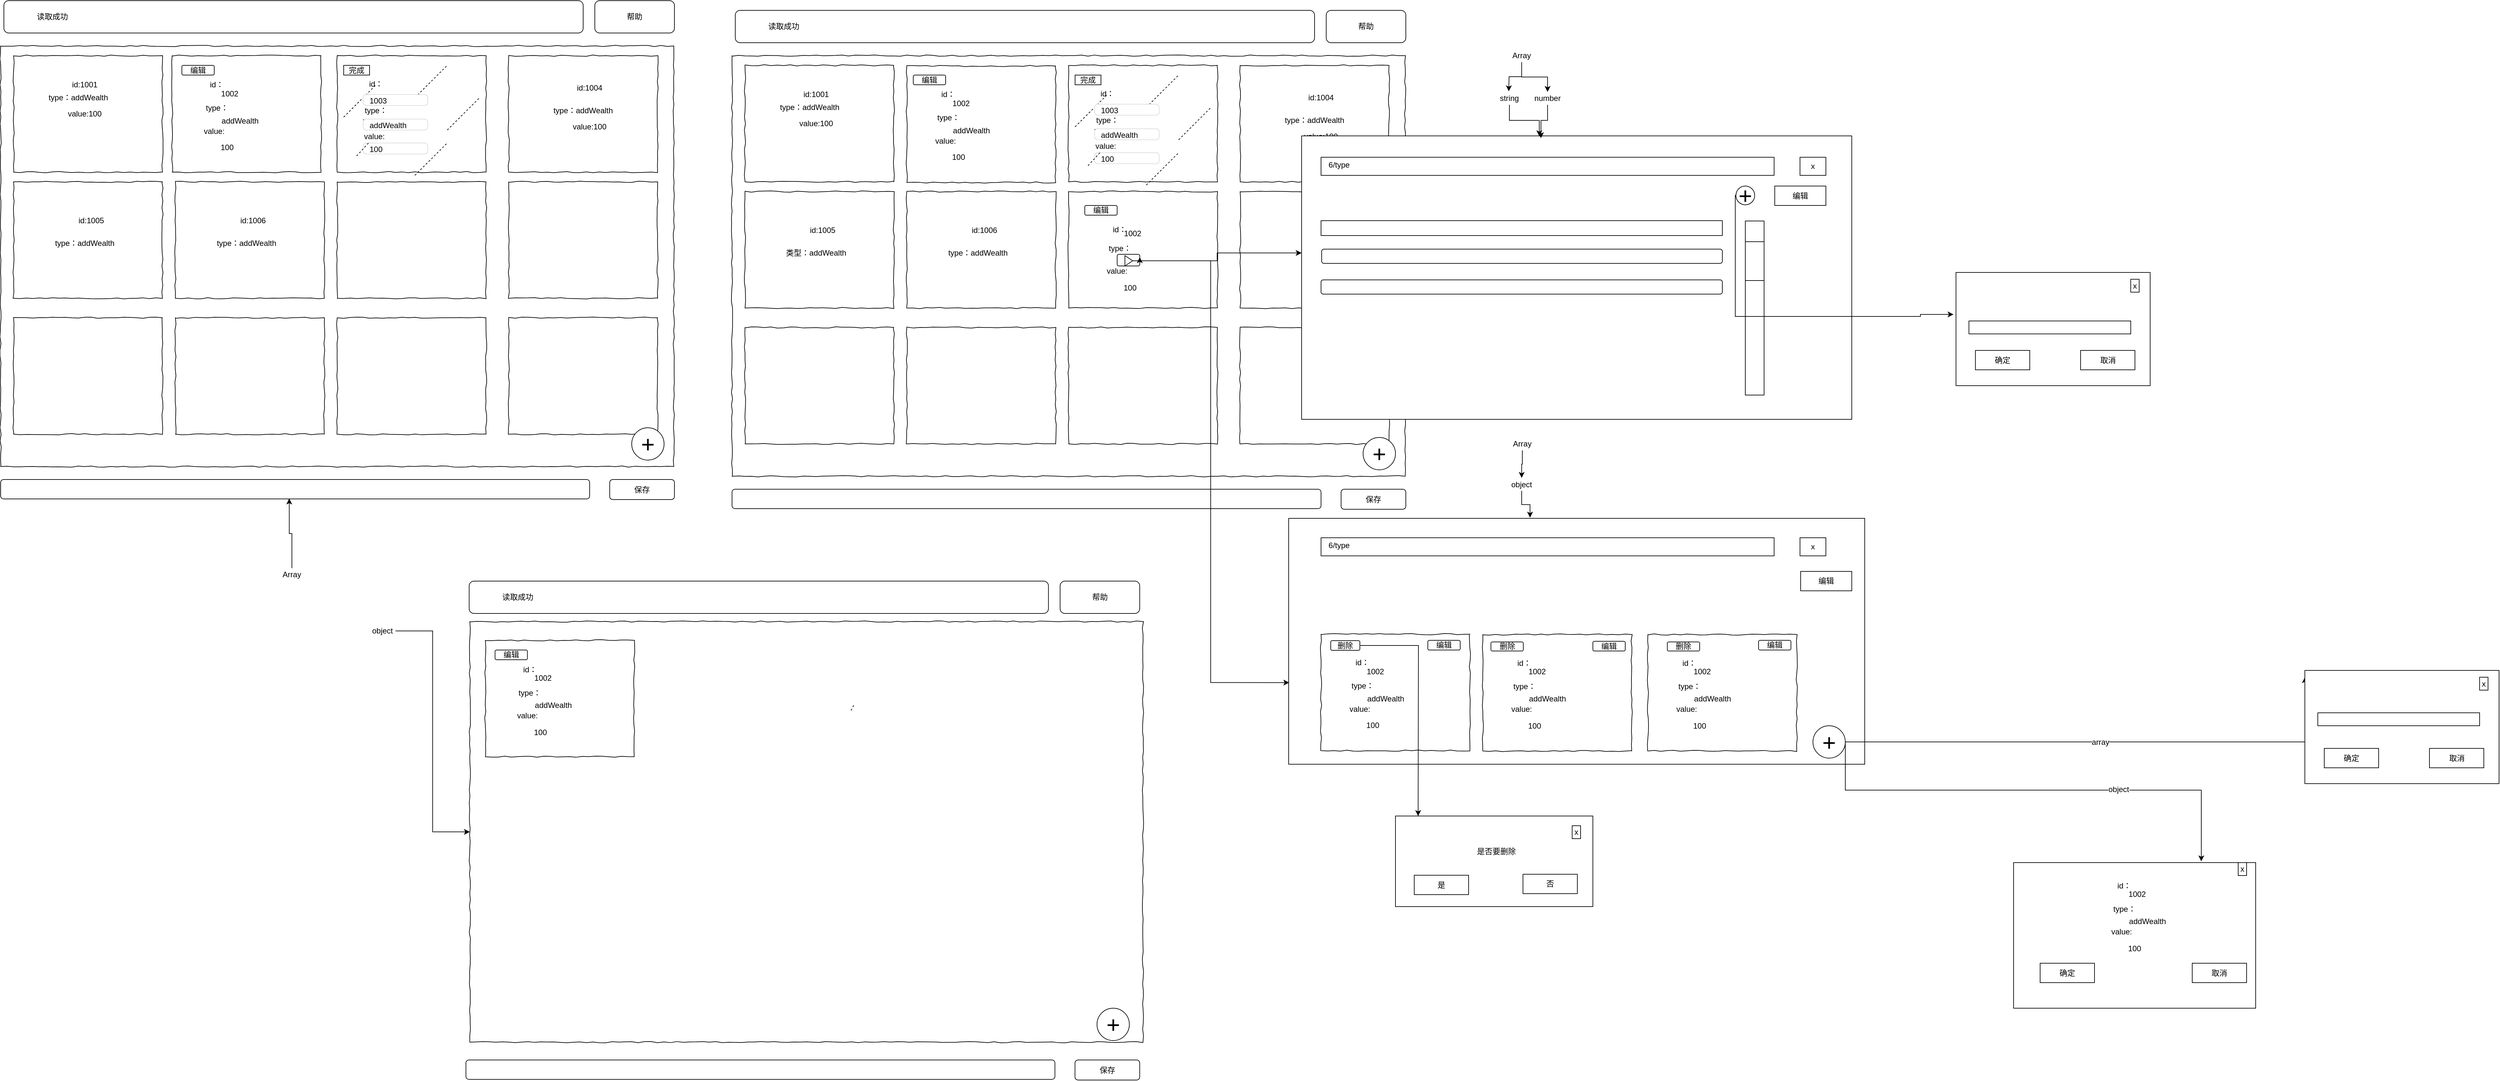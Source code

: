 <mxfile version="12.1.8" type="device" pages="1"><diagram name="Page-1" id="03018318-947c-dd8e-b7a3-06fadd420f32"><mxGraphModel dx="1648" dy="699" grid="1" gridSize="10" guides="1" tooltips="1" connect="1" arrows="1" fold="1" page="1" pageScale="1" pageWidth="1100" pageHeight="850" background="#ffffff" math="0" shadow="0"><root><mxCell id="0"/><mxCell id="1" parent="0"/><mxCell id="677b7b8949515195-8" value="" style="whiteSpace=wrap;html=1;rounded=0;shadow=0;labelBackgroundColor=none;strokeColor=#000000;strokeWidth=1;fillColor=none;fontFamily=Verdana;fontSize=12;fontColor=#000000;align=center;comic=1;" parent="1" vertex="1"><mxGeometry x="30" y="110" width="1040" height="650" as="geometry"/></mxCell><mxCell id="677b7b8949515195-25" value="" style="whiteSpace=wrap;html=1;rounded=0;shadow=0;labelBackgroundColor=none;strokeColor=#000000;strokeWidth=1;fillColor=none;fontFamily=Verdana;fontSize=12;fontColor=#000000;align=center;comic=1;" parent="1" vertex="1"><mxGeometry x="50" y="125" width="230" height="180" as="geometry"/></mxCell><mxCell id="pHbOsXcXmnlIXoObnFJQ-3" value="" style="whiteSpace=wrap;html=1;rounded=0;shadow=0;labelBackgroundColor=none;strokeColor=#000000;strokeWidth=1;fillColor=none;fontFamily=Verdana;fontSize=12;fontColor=#000000;align=center;comic=1;" parent="1" vertex="1"><mxGeometry x="50" y="320" width="230" height="180" as="geometry"/></mxCell><mxCell id="677b7b8949515195-26" value="" style="whiteSpace=wrap;html=1;rounded=0;shadow=0;labelBackgroundColor=none;strokeColor=#000000;strokeWidth=1;fillColor=none;fontFamily=Verdana;fontSize=12;fontColor=#000000;align=center;comic=1;" parent="1" vertex="1"><mxGeometry x="295" y="125" width="230" height="180" as="geometry"/></mxCell><mxCell id="pHbOsXcXmnlIXoObnFJQ-1" value="" style="whiteSpace=wrap;html=1;rounded=0;shadow=0;labelBackgroundColor=none;strokeColor=#000000;strokeWidth=1;fillColor=none;fontFamily=Verdana;fontSize=12;fontColor=#000000;align=center;comic=1;" parent="1" vertex="1"><mxGeometry x="550" y="125" width="230" height="180" as="geometry"/></mxCell><mxCell id="pHbOsXcXmnlIXoObnFJQ-2" value="" style="whiteSpace=wrap;html=1;rounded=0;shadow=0;labelBackgroundColor=none;strokeColor=#000000;strokeWidth=1;fillColor=none;fontFamily=Verdana;fontSize=12;fontColor=#000000;align=center;comic=1;" parent="1" vertex="1"><mxGeometry x="815" y="125" width="230" height="180" as="geometry"/></mxCell><mxCell id="pHbOsXcXmnlIXoObnFJQ-5" value="" style="whiteSpace=wrap;html=1;rounded=0;shadow=0;labelBackgroundColor=none;strokeColor=#000000;strokeWidth=1;fillColor=none;fontFamily=Verdana;fontSize=12;fontColor=#000000;align=center;comic=1;" parent="1" vertex="1"><mxGeometry x="300" y="320" width="230" height="180" as="geometry"/></mxCell><mxCell id="pHbOsXcXmnlIXoObnFJQ-6" value="&lt;font style=&quot;vertical-align: inherit&quot;&gt;&lt;font style=&quot;vertical-align: inherit&quot;&gt;id:1001&lt;/font&gt;&lt;/font&gt;" style="text;html=1;strokeColor=none;fillColor=none;align=center;verticalAlign=middle;whiteSpace=wrap;rounded=0;" parent="1" vertex="1"><mxGeometry x="70" y="160" width="180" height="20" as="geometry"/></mxCell><mxCell id="pHbOsXcXmnlIXoObnFJQ-9" value="&lt;font style=&quot;vertical-align: inherit&quot;&gt;&lt;font style=&quot;vertical-align: inherit&quot;&gt;&lt;font style=&quot;vertical-align: inherit&quot;&gt;&lt;font style=&quot;vertical-align: inherit&quot;&gt;&lt;font style=&quot;vertical-align: inherit&quot;&gt;&lt;font style=&quot;vertical-align: inherit&quot;&gt;&lt;font style=&quot;vertical-align: inherit&quot;&gt;&lt;font style=&quot;vertical-align: inherit&quot;&gt;type：addWealth&lt;/font&gt;&lt;/font&gt;&lt;/font&gt;&lt;/font&gt;&lt;/font&gt;&lt;/font&gt;&lt;/font&gt;&lt;/font&gt;" style="text;html=1;strokeColor=none;fillColor=none;align=center;verticalAlign=middle;whiteSpace=wrap;rounded=0;" parent="1" vertex="1"><mxGeometry x="60" y="180" width="180" height="20" as="geometry"/></mxCell><mxCell id="pHbOsXcXmnlIXoObnFJQ-10" value="&lt;font style=&quot;vertical-align: inherit&quot;&gt;&lt;font style=&quot;vertical-align: inherit&quot;&gt;&lt;font style=&quot;vertical-align: inherit&quot;&gt;&lt;font style=&quot;vertical-align: inherit&quot;&gt;value:100&lt;/font&gt;&lt;/font&gt;&lt;/font&gt;&lt;/font&gt;" style="text;html=1;strokeColor=none;fillColor=none;align=center;verticalAlign=middle;whiteSpace=wrap;rounded=0;" parent="1" vertex="1"><mxGeometry x="70" y="205" width="180" height="20" as="geometry"/></mxCell><mxCell id="pHbOsXcXmnlIXoObnFJQ-13" value="&lt;font style=&quot;vertical-align: inherit&quot;&gt;&lt;font style=&quot;vertical-align: inherit&quot;&gt;&lt;font style=&quot;vertical-align: inherit&quot;&gt;&lt;font style=&quot;vertical-align: inherit&quot;&gt;&lt;font style=&quot;vertical-align: inherit&quot;&gt;&lt;font style=&quot;vertical-align: inherit&quot;&gt;&lt;font style=&quot;vertical-align: inherit&quot;&gt;&lt;font style=&quot;vertical-align: inherit&quot;&gt;type：&lt;/font&gt;&lt;/font&gt;&lt;/font&gt;&lt;/font&gt;&lt;/font&gt;&lt;/font&gt;&lt;/font&gt;&lt;/font&gt;" style="text;html=1;strokeColor=none;fillColor=none;align=center;verticalAlign=middle;whiteSpace=wrap;rounded=0;" parent="1" vertex="1"><mxGeometry x="337.5" y="196" width="53" height="20" as="geometry"/></mxCell><mxCell id="pHbOsXcXmnlIXoObnFJQ-14" value="&lt;font style=&quot;vertical-align: inherit&quot;&gt;&lt;font style=&quot;vertical-align: inherit&quot;&gt;&lt;font style=&quot;vertical-align: inherit&quot;&gt;&lt;font style=&quot;vertical-align: inherit&quot;&gt;value:&lt;/font&gt;&lt;/font&gt;&lt;/font&gt;&lt;/font&gt;" style="text;html=1;strokeColor=none;fillColor=none;align=center;verticalAlign=middle;whiteSpace=wrap;rounded=0;" parent="1" vertex="1"><mxGeometry x="320" y="231.5" width="80" height="20" as="geometry"/></mxCell><mxCell id="pHbOsXcXmnlIXoObnFJQ-15" value="&lt;font style=&quot;vertical-align: inherit&quot;&gt;&lt;font style=&quot;vertical-align: inherit&quot;&gt;id：&lt;br&gt;&lt;/font&gt;&lt;/font&gt;" style="text;html=1;strokeColor=none;fillColor=none;align=center;verticalAlign=middle;whiteSpace=wrap;rounded=0;" parent="1" vertex="1"><mxGeometry x="580" y="159" width="60" height="20" as="geometry"/></mxCell><mxCell id="pHbOsXcXmnlIXoObnFJQ-16" value="&lt;font style=&quot;vertical-align: inherit&quot;&gt;&lt;font style=&quot;vertical-align: inherit&quot;&gt;&lt;font style=&quot;vertical-align: inherit&quot;&gt;&lt;font style=&quot;vertical-align: inherit&quot;&gt;&lt;font style=&quot;vertical-align: inherit&quot;&gt;&lt;font style=&quot;vertical-align: inherit&quot;&gt;&lt;font style=&quot;vertical-align: inherit&quot;&gt;&lt;font style=&quot;vertical-align: inherit&quot;&gt;type：&lt;/font&gt;&lt;/font&gt;&lt;/font&gt;&lt;/font&gt;&lt;/font&gt;&lt;/font&gt;&lt;/font&gt;&lt;/font&gt;" style="text;html=1;strokeColor=none;fillColor=none;align=center;verticalAlign=middle;whiteSpace=wrap;rounded=0;direction=south;" parent="1" vertex="1"><mxGeometry x="590" y="195" width="40" height="30" as="geometry"/></mxCell><mxCell id="pHbOsXcXmnlIXoObnFJQ-18" value="&lt;font style=&quot;vertical-align: inherit&quot;&gt;&lt;font style=&quot;vertical-align: inherit&quot;&gt;id:1004&lt;/font&gt;&lt;/font&gt;" style="text;html=1;strokeColor=none;fillColor=none;align=center;verticalAlign=middle;whiteSpace=wrap;rounded=0;" parent="1" vertex="1"><mxGeometry x="850" y="165" width="180" height="20" as="geometry"/></mxCell><mxCell id="pHbOsXcXmnlIXoObnFJQ-19" value="&lt;font style=&quot;vertical-align: inherit&quot;&gt;&lt;font style=&quot;vertical-align: inherit&quot;&gt;&lt;font style=&quot;vertical-align: inherit&quot;&gt;&lt;font style=&quot;vertical-align: inherit&quot;&gt;&lt;font style=&quot;vertical-align: inherit&quot;&gt;&lt;font style=&quot;vertical-align: inherit&quot;&gt;&lt;font style=&quot;vertical-align: inherit&quot;&gt;&lt;font style=&quot;vertical-align: inherit&quot;&gt;type：addWealth&lt;/font&gt;&lt;/font&gt;&lt;/font&gt;&lt;/font&gt;&lt;/font&gt;&lt;/font&gt;&lt;/font&gt;&lt;/font&gt;" style="text;html=1;strokeColor=none;fillColor=none;align=center;verticalAlign=middle;whiteSpace=wrap;rounded=0;" parent="1" vertex="1"><mxGeometry x="840" y="200" width="180" height="20" as="geometry"/></mxCell><mxCell id="pHbOsXcXmnlIXoObnFJQ-20" value="&lt;font style=&quot;vertical-align: inherit&quot;&gt;&lt;font style=&quot;vertical-align: inherit&quot;&gt;&lt;font style=&quot;vertical-align: inherit&quot;&gt;&lt;font style=&quot;vertical-align: inherit&quot;&gt;value:100&lt;/font&gt;&lt;/font&gt;&lt;/font&gt;&lt;/font&gt;" style="text;html=1;strokeColor=none;fillColor=none;align=center;verticalAlign=middle;whiteSpace=wrap;rounded=0;" parent="1" vertex="1"><mxGeometry x="850" y="225" width="180" height="20" as="geometry"/></mxCell><mxCell id="pHbOsXcXmnlIXoObnFJQ-21" value="&lt;font style=&quot;vertical-align: inherit&quot;&gt;&lt;font style=&quot;vertical-align: inherit&quot;&gt;id:1005&lt;/font&gt;&lt;/font&gt;" style="text;html=1;strokeColor=none;fillColor=none;align=center;verticalAlign=middle;whiteSpace=wrap;rounded=0;" parent="1" vertex="1"><mxGeometry x="80" y="370" width="180" height="20" as="geometry"/></mxCell><mxCell id="pHbOsXcXmnlIXoObnFJQ-22" value="&lt;font style=&quot;vertical-align: inherit&quot;&gt;&lt;font style=&quot;vertical-align: inherit&quot;&gt;&lt;font style=&quot;vertical-align: inherit&quot;&gt;&lt;font style=&quot;vertical-align: inherit&quot;&gt;&lt;font style=&quot;vertical-align: inherit&quot;&gt;&lt;font style=&quot;vertical-align: inherit&quot;&gt;&lt;font style=&quot;vertical-align: inherit&quot;&gt;&lt;font style=&quot;vertical-align: inherit&quot;&gt;type：addWealth&lt;/font&gt;&lt;/font&gt;&lt;/font&gt;&lt;/font&gt;&lt;/font&gt;&lt;/font&gt;&lt;/font&gt;&lt;/font&gt;" style="text;html=1;strokeColor=none;fillColor=none;align=center;verticalAlign=middle;whiteSpace=wrap;rounded=0;" parent="1" vertex="1"><mxGeometry x="70" y="405" width="180" height="20" as="geometry"/></mxCell><mxCell id="pHbOsXcXmnlIXoObnFJQ-24" value="&lt;font style=&quot;vertical-align: inherit&quot;&gt;&lt;font style=&quot;vertical-align: inherit&quot;&gt;id:1006&lt;/font&gt;&lt;/font&gt;" style="text;html=1;strokeColor=none;fillColor=none;align=center;verticalAlign=middle;whiteSpace=wrap;rounded=0;" parent="1" vertex="1"><mxGeometry x="330" y="370" width="180" height="20" as="geometry"/></mxCell><mxCell id="pHbOsXcXmnlIXoObnFJQ-25" value="&lt;font style=&quot;vertical-align: inherit&quot;&gt;&lt;font style=&quot;vertical-align: inherit&quot;&gt;&lt;font style=&quot;vertical-align: inherit&quot;&gt;&lt;font style=&quot;vertical-align: inherit&quot;&gt;&lt;font style=&quot;vertical-align: inherit&quot;&gt;&lt;font style=&quot;vertical-align: inherit&quot;&gt;&lt;font style=&quot;vertical-align: inherit&quot;&gt;&lt;font style=&quot;vertical-align: inherit&quot;&gt;type：addWealth&lt;/font&gt;&lt;/font&gt;&lt;/font&gt;&lt;/font&gt;&lt;/font&gt;&lt;/font&gt;&lt;/font&gt;&lt;/font&gt;" style="text;html=1;strokeColor=none;fillColor=none;align=center;verticalAlign=middle;whiteSpace=wrap;rounded=0;" parent="1" vertex="1"><mxGeometry x="320" y="405" width="180" height="20" as="geometry"/></mxCell><mxCell id="pHbOsXcXmnlIXoObnFJQ-26" value="" style="rounded=1;whiteSpace=wrap;html=1;" parent="1" vertex="1"><mxGeometry x="35" y="40" width="895" height="50" as="geometry"/></mxCell><mxCell id="Vj3qjjFFR2jbjCQmC6Gm-4" value="编辑" style="rounded=1;whiteSpace=wrap;html=1;" parent="1" vertex="1"><mxGeometry x="310" y="140" width="50" height="15" as="geometry"/></mxCell><mxCell id="Vj3qjjFFR2jbjCQmC6Gm-5" value="完成" style="rounded=1;whiteSpace=wrap;html=1;arcSize=0;" parent="1" vertex="1"><mxGeometry x="560" y="140" width="40" height="15" as="geometry"/></mxCell><mxCell id="Vj3qjjFFR2jbjCQmC6Gm-8" value="" style="endArrow=none;dashed=1;html=1;" parent="1" edge="1"><mxGeometry width="50" height="50" relative="1" as="geometry"><mxPoint x="560" y="220" as="sourcePoint"/><mxPoint x="610" y="170" as="targetPoint"/></mxGeometry></mxCell><mxCell id="Vj3qjjFFR2jbjCQmC6Gm-9" value="" style="endArrow=none;dashed=1;html=1;" parent="1" source="Vj3qjjFFR2jbjCQmC6Gm-40" edge="1"><mxGeometry width="50" height="50" relative="1" as="geometry"><mxPoint x="580" y="280" as="sourcePoint"/><mxPoint x="630" y="230" as="targetPoint"/></mxGeometry></mxCell><mxCell id="Vj3qjjFFR2jbjCQmC6Gm-10" value="" style="endArrow=none;dashed=1;html=1;" parent="1" edge="1"><mxGeometry width="50" height="50" relative="1" as="geometry"><mxPoint x="670" y="190" as="sourcePoint"/><mxPoint x="720" y="140" as="targetPoint"/></mxGeometry></mxCell><mxCell id="Vj3qjjFFR2jbjCQmC6Gm-11" value="" style="endArrow=none;dashed=1;html=1;" parent="1" edge="1"><mxGeometry width="50" height="50" relative="1" as="geometry"><mxPoint x="720" y="240" as="sourcePoint"/><mxPoint x="770" y="190" as="targetPoint"/></mxGeometry></mxCell><mxCell id="Vj3qjjFFR2jbjCQmC6Gm-12" value="" style="endArrow=none;dashed=1;html=1;" parent="1" edge="1"><mxGeometry width="50" height="50" relative="1" as="geometry"><mxPoint x="670" y="310" as="sourcePoint"/><mxPoint x="720" y="260" as="targetPoint"/></mxGeometry></mxCell><mxCell id="Vj3qjjFFR2jbjCQmC6Gm-13" value="保存" style="rounded=1;whiteSpace=wrap;html=1;" parent="1" vertex="1"><mxGeometry x="971" y="780" width="100" height="31" as="geometry"/></mxCell><mxCell id="Vj3qjjFFR2jbjCQmC6Gm-15" value="" style="rounded=1;whiteSpace=wrap;html=1;" parent="1" vertex="1"><mxGeometry x="30" y="780" width="910" height="30" as="geometry"/></mxCell><mxCell id="Vj3qjjFFR2jbjCQmC6Gm-16" value="读取成功" style="text;html=1;strokeColor=none;fillColor=none;align=center;verticalAlign=middle;whiteSpace=wrap;rounded=0;" parent="1" vertex="1"><mxGeometry x="60" y="55" width="100" height="20" as="geometry"/></mxCell><mxCell id="Vj3qjjFFR2jbjCQmC6Gm-17" value="帮助" style="rounded=1;whiteSpace=wrap;html=1;" parent="1" vertex="1"><mxGeometry x="948" y="40" width="123" height="50" as="geometry"/></mxCell><mxCell id="Vj3qjjFFR2jbjCQmC6Gm-18" value="" style="whiteSpace=wrap;html=1;rounded=0;shadow=0;labelBackgroundColor=none;strokeColor=#000000;strokeWidth=1;fillColor=none;fontFamily=Verdana;fontSize=12;fontColor=#000000;align=center;comic=1;" parent="1" vertex="1"><mxGeometry x="815" y="320" width="230" height="180" as="geometry"/></mxCell><mxCell id="Vj3qjjFFR2jbjCQmC6Gm-19" value="" style="whiteSpace=wrap;html=1;rounded=0;shadow=0;labelBackgroundColor=none;strokeColor=#000000;strokeWidth=1;fillColor=none;fontFamily=Verdana;fontSize=12;fontColor=#000000;align=center;comic=1;" parent="1" vertex="1"><mxGeometry x="550" y="320" width="230" height="180" as="geometry"/></mxCell><mxCell id="Vj3qjjFFR2jbjCQmC6Gm-20" value="" style="whiteSpace=wrap;html=1;rounded=0;shadow=0;labelBackgroundColor=none;strokeColor=#000000;strokeWidth=1;fillColor=none;fontFamily=Verdana;fontSize=12;fontColor=#000000;align=center;comic=1;" parent="1" vertex="1"><mxGeometry x="815" y="530" width="230" height="180" as="geometry"/></mxCell><mxCell id="Vj3qjjFFR2jbjCQmC6Gm-21" value="" style="whiteSpace=wrap;html=1;rounded=0;shadow=0;labelBackgroundColor=none;strokeColor=#000000;strokeWidth=1;fillColor=none;fontFamily=Verdana;fontSize=12;fontColor=#000000;align=center;comic=1;" parent="1" vertex="1"><mxGeometry x="550" y="530" width="230" height="180" as="geometry"/></mxCell><mxCell id="Vj3qjjFFR2jbjCQmC6Gm-22" value="" style="whiteSpace=wrap;html=1;rounded=0;shadow=0;labelBackgroundColor=none;strokeColor=#000000;strokeWidth=1;fillColor=none;fontFamily=Verdana;fontSize=12;fontColor=#000000;align=center;comic=1;" parent="1" vertex="1"><mxGeometry x="300" y="530" width="230" height="180" as="geometry"/></mxCell><mxCell id="Vj3qjjFFR2jbjCQmC6Gm-23" value="" style="whiteSpace=wrap;html=1;rounded=0;shadow=0;labelBackgroundColor=none;strokeColor=#000000;strokeWidth=1;fillColor=none;fontFamily=Verdana;fontSize=12;fontColor=#000000;align=center;comic=1;" parent="1" vertex="1"><mxGeometry x="50" y="530" width="230" height="180" as="geometry"/></mxCell><mxCell id="Vj3qjjFFR2jbjCQmC6Gm-14" value="&lt;font style=&quot;font-size: 36px&quot;&gt;+&lt;/font&gt;" style="ellipse;whiteSpace=wrap;html=1;aspect=fixed;fontFamily=Helvetica;fontSize=12;fontColor=#000000;align=center;strokeColor=#000000;fillColor=#ffffff;gradientColor=none;" parent="1" vertex="1"><mxGeometry x="1005" y="700" width="50" height="50" as="geometry"/></mxCell><mxCell id="Vj3qjjFFR2jbjCQmC6Gm-42" value="&lt;span style=&quot;font-size: 12px ; text-align: center&quot;&gt;100&lt;/span&gt;" style="html=1;shadow=0;dashed=0;shape=mxgraph.bootstrap.rrect;rSize=5;fillColor=#ffffff;strokeColor=#dddddd;fontSize=14;align=left;spacingLeft=8;whiteSpace=wrap;rounded=0;" parent="1" vertex="1"><mxGeometry x="590" y="260" width="100" height="17" as="geometry"/></mxCell><mxCell id="Vj3qjjFFR2jbjCQmC6Gm-43" value="&lt;span style=&quot;font-size: 12px ; text-align: center&quot;&gt;1003&lt;/span&gt;" style="html=1;shadow=0;dashed=0;shape=mxgraph.bootstrap.rrect;rSize=5;fillColor=#ffffff;strokeColor=#dddddd;fontSize=14;align=left;spacingLeft=8;whiteSpace=wrap;rounded=0;" parent="1" vertex="1"><mxGeometry x="590" y="185" width="100" height="17" as="geometry"/></mxCell><mxCell id="pHbOsXcXmnlIXoObnFJQ-17" value="&lt;font style=&quot;vertical-align: inherit&quot;&gt;&lt;font style=&quot;vertical-align: inherit&quot;&gt;&lt;font style=&quot;vertical-align: inherit&quot;&gt;&lt;font style=&quot;vertical-align: inherit&quot;&gt;value:&lt;/font&gt;&lt;/font&gt;&lt;/font&gt;&lt;/font&gt;" style="text;html=1;strokeColor=none;fillColor=none;align=center;verticalAlign=middle;whiteSpace=wrap;rounded=0;" parent="1" vertex="1"><mxGeometry x="575" y="240" width="65" height="20" as="geometry"/></mxCell><mxCell id="Vj3qjjFFR2jbjCQmC6Gm-44" value="" style="endArrow=none;dashed=1;html=1;" parent="1" target="pHbOsXcXmnlIXoObnFJQ-17" edge="1"><mxGeometry width="50" height="50" relative="1" as="geometry"><mxPoint x="580" y="280" as="sourcePoint"/><mxPoint x="630" y="230" as="targetPoint"/></mxGeometry></mxCell><mxCell id="Vj3qjjFFR2jbjCQmC6Gm-40" value="&lt;span style=&quot;font-size: 12px ; text-align: center&quot;&gt;addWealth&lt;/span&gt;" style="html=1;shadow=0;dashed=0;shape=mxgraph.bootstrap.rrect;rSize=5;fillColor=#ffffff;strokeColor=#dddddd;fontSize=14;align=left;spacingLeft=8;whiteSpace=wrap;rounded=0;" parent="1" vertex="1"><mxGeometry x="590" y="223" width="100" height="17" as="geometry"/></mxCell><mxCell id="Vj3qjjFFR2jbjCQmC6Gm-45" value="" style="endArrow=none;dashed=1;html=1;" parent="1" source="pHbOsXcXmnlIXoObnFJQ-17" target="Vj3qjjFFR2jbjCQmC6Gm-40" edge="1"><mxGeometry width="50" height="50" relative="1" as="geometry"><mxPoint x="618.75" y="240" as="sourcePoint"/><mxPoint x="630" y="230" as="targetPoint"/></mxGeometry></mxCell><mxCell id="Vj3qjjFFR2jbjCQmC6Gm-47" value="100" style="text;html=1;strokeColor=none;fillColor=none;align=center;verticalAlign=middle;whiteSpace=wrap;rounded=0;" parent="1" vertex="1"><mxGeometry x="360" y="257" width="40" height="20" as="geometry"/></mxCell><mxCell id="Vj3qjjFFR2jbjCQmC6Gm-48" value="1002" style="text;html=1;strokeColor=none;fillColor=none;align=center;verticalAlign=middle;whiteSpace=wrap;rounded=0;" parent="1" vertex="1"><mxGeometry x="364" y="173.5" width="40" height="20" as="geometry"/></mxCell><mxCell id="Vj3qjjFFR2jbjCQmC6Gm-49" value="id：" style="text;html=1;strokeColor=none;fillColor=none;align=center;verticalAlign=middle;whiteSpace=wrap;rounded=0;" parent="1" vertex="1"><mxGeometry x="344" y="160" width="40" height="20" as="geometry"/></mxCell><mxCell id="Vj3qjjFFR2jbjCQmC6Gm-50" value="addWealth" style="text;html=1;strokeColor=none;fillColor=none;align=center;verticalAlign=middle;whiteSpace=wrap;rounded=0;" parent="1" vertex="1"><mxGeometry x="380" y="215.5" width="40" height="20" as="geometry"/></mxCell><mxCell id="h33Ygnb14RuyTNNScB1x-1" value="" style="whiteSpace=wrap;html=1;rounded=0;shadow=0;labelBackgroundColor=none;strokeColor=#000000;strokeWidth=1;fillColor=none;fontFamily=Verdana;fontSize=12;fontColor=#000000;align=center;comic=1;" parent="1" vertex="1"><mxGeometry x="1160" y="125" width="1040" height="650" as="geometry"/></mxCell><mxCell id="h33Ygnb14RuyTNNScB1x-2" value="" style="whiteSpace=wrap;html=1;rounded=0;shadow=0;labelBackgroundColor=none;strokeColor=#000000;strokeWidth=1;fillColor=none;fontFamily=Verdana;fontSize=12;fontColor=#000000;align=center;comic=1;" parent="1" vertex="1"><mxGeometry x="1180" y="140" width="230" height="180" as="geometry"/></mxCell><mxCell id="h33Ygnb14RuyTNNScB1x-3" value="" style="whiteSpace=wrap;html=1;rounded=0;shadow=0;labelBackgroundColor=none;strokeColor=#000000;strokeWidth=1;fillColor=none;fontFamily=Verdana;fontSize=12;fontColor=#000000;align=center;comic=1;" parent="1" vertex="1"><mxGeometry x="1180" y="335" width="230" height="180" as="geometry"/></mxCell><mxCell id="h33Ygnb14RuyTNNScB1x-4" value="" style="whiteSpace=wrap;html=1;rounded=0;shadow=0;labelBackgroundColor=none;strokeColor=#000000;strokeWidth=1;fillColor=none;fontFamily=Verdana;fontSize=12;fontColor=#000000;align=center;comic=1;" parent="1" vertex="1"><mxGeometry x="1430" y="141" width="230" height="180" as="geometry"/></mxCell><mxCell id="h33Ygnb14RuyTNNScB1x-5" value="" style="whiteSpace=wrap;html=1;rounded=0;shadow=0;labelBackgroundColor=none;strokeColor=#000000;strokeWidth=1;fillColor=none;fontFamily=Verdana;fontSize=12;fontColor=#000000;align=center;comic=1;" parent="1" vertex="1"><mxGeometry x="1680" y="140" width="230" height="180" as="geometry"/></mxCell><mxCell id="h33Ygnb14RuyTNNScB1x-6" value="" style="whiteSpace=wrap;html=1;rounded=0;shadow=0;labelBackgroundColor=none;strokeColor=#000000;strokeWidth=1;fillColor=none;fontFamily=Verdana;fontSize=12;fontColor=#000000;align=center;comic=1;" parent="1" vertex="1"><mxGeometry x="1945" y="140" width="230" height="180" as="geometry"/></mxCell><mxCell id="h33Ygnb14RuyTNNScB1x-7" value="" style="whiteSpace=wrap;html=1;rounded=0;shadow=0;labelBackgroundColor=none;strokeColor=#000000;strokeWidth=1;fillColor=none;fontFamily=Verdana;fontSize=12;fontColor=#000000;align=center;comic=1;" parent="1" vertex="1"><mxGeometry x="1430" y="335" width="230" height="180" as="geometry"/></mxCell><mxCell id="h33Ygnb14RuyTNNScB1x-8" value="&lt;font style=&quot;vertical-align: inherit&quot;&gt;&lt;font style=&quot;vertical-align: inherit&quot;&gt;id:1001&lt;/font&gt;&lt;/font&gt;" style="text;html=1;strokeColor=none;fillColor=none;align=center;verticalAlign=middle;whiteSpace=wrap;rounded=0;" parent="1" vertex="1"><mxGeometry x="1200" y="175" width="180" height="20" as="geometry"/></mxCell><mxCell id="h33Ygnb14RuyTNNScB1x-9" value="&lt;font style=&quot;vertical-align: inherit&quot;&gt;&lt;font style=&quot;vertical-align: inherit&quot;&gt;&lt;font style=&quot;vertical-align: inherit&quot;&gt;&lt;font style=&quot;vertical-align: inherit&quot;&gt;&lt;font style=&quot;vertical-align: inherit&quot;&gt;&lt;font style=&quot;vertical-align: inherit&quot;&gt;&lt;font style=&quot;vertical-align: inherit&quot;&gt;&lt;font style=&quot;vertical-align: inherit&quot;&gt;type：addWealth&lt;/font&gt;&lt;/font&gt;&lt;/font&gt;&lt;/font&gt;&lt;/font&gt;&lt;/font&gt;&lt;/font&gt;&lt;/font&gt;" style="text;html=1;strokeColor=none;fillColor=none;align=center;verticalAlign=middle;whiteSpace=wrap;rounded=0;" parent="1" vertex="1"><mxGeometry x="1190" y="195" width="180" height="20" as="geometry"/></mxCell><mxCell id="h33Ygnb14RuyTNNScB1x-10" value="&lt;font style=&quot;vertical-align: inherit&quot;&gt;&lt;font style=&quot;vertical-align: inherit&quot;&gt;&lt;font style=&quot;vertical-align: inherit&quot;&gt;&lt;font style=&quot;vertical-align: inherit&quot;&gt;value:100&lt;/font&gt;&lt;/font&gt;&lt;/font&gt;&lt;/font&gt;" style="text;html=1;strokeColor=none;fillColor=none;align=center;verticalAlign=middle;whiteSpace=wrap;rounded=0;" parent="1" vertex="1"><mxGeometry x="1200" y="220" width="180" height="20" as="geometry"/></mxCell><mxCell id="h33Ygnb14RuyTNNScB1x-11" value="&lt;font style=&quot;vertical-align: inherit&quot;&gt;&lt;font style=&quot;vertical-align: inherit&quot;&gt;&lt;font style=&quot;vertical-align: inherit&quot;&gt;&lt;font style=&quot;vertical-align: inherit&quot;&gt;&lt;font style=&quot;vertical-align: inherit&quot;&gt;&lt;font style=&quot;vertical-align: inherit&quot;&gt;&lt;font style=&quot;vertical-align: inherit&quot;&gt;&lt;font style=&quot;vertical-align: inherit&quot;&gt;type：&lt;/font&gt;&lt;/font&gt;&lt;/font&gt;&lt;/font&gt;&lt;/font&gt;&lt;/font&gt;&lt;/font&gt;&lt;/font&gt;" style="text;html=1;strokeColor=none;fillColor=none;align=center;verticalAlign=middle;whiteSpace=wrap;rounded=0;" parent="1" vertex="1"><mxGeometry x="1467.5" y="211" width="53" height="20" as="geometry"/></mxCell><mxCell id="h33Ygnb14RuyTNNScB1x-12" value="&lt;font style=&quot;vertical-align: inherit&quot;&gt;&lt;font style=&quot;vertical-align: inherit&quot;&gt;&lt;font style=&quot;vertical-align: inherit&quot;&gt;&lt;font style=&quot;vertical-align: inherit&quot;&gt;value:&lt;/font&gt;&lt;/font&gt;&lt;/font&gt;&lt;/font&gt;" style="text;html=1;strokeColor=none;fillColor=none;align=center;verticalAlign=middle;whiteSpace=wrap;rounded=0;" parent="1" vertex="1"><mxGeometry x="1450" y="246.5" width="80" height="20" as="geometry"/></mxCell><mxCell id="h33Ygnb14RuyTNNScB1x-13" value="&lt;font style=&quot;vertical-align: inherit&quot;&gt;&lt;font style=&quot;vertical-align: inherit&quot;&gt;id：&lt;br&gt;&lt;/font&gt;&lt;/font&gt;" style="text;html=1;strokeColor=none;fillColor=none;align=center;verticalAlign=middle;whiteSpace=wrap;rounded=0;" parent="1" vertex="1"><mxGeometry x="1710" y="174" width="60" height="20" as="geometry"/></mxCell><mxCell id="h33Ygnb14RuyTNNScB1x-14" value="&lt;font style=&quot;vertical-align: inherit&quot;&gt;&lt;font style=&quot;vertical-align: inherit&quot;&gt;&lt;font style=&quot;vertical-align: inherit&quot;&gt;&lt;font style=&quot;vertical-align: inherit&quot;&gt;&lt;font style=&quot;vertical-align: inherit&quot;&gt;&lt;font style=&quot;vertical-align: inherit&quot;&gt;&lt;font style=&quot;vertical-align: inherit&quot;&gt;&lt;font style=&quot;vertical-align: inherit&quot;&gt;type：&lt;/font&gt;&lt;/font&gt;&lt;/font&gt;&lt;/font&gt;&lt;/font&gt;&lt;/font&gt;&lt;/font&gt;&lt;/font&gt;" style="text;html=1;strokeColor=none;fillColor=none;align=center;verticalAlign=middle;whiteSpace=wrap;rounded=0;direction=south;" parent="1" vertex="1"><mxGeometry x="1720" y="210" width="40" height="30" as="geometry"/></mxCell><mxCell id="h33Ygnb14RuyTNNScB1x-15" value="&lt;font style=&quot;vertical-align: inherit&quot;&gt;&lt;font style=&quot;vertical-align: inherit&quot;&gt;id:1004&lt;/font&gt;&lt;/font&gt;" style="text;html=1;strokeColor=none;fillColor=none;align=center;verticalAlign=middle;whiteSpace=wrap;rounded=0;" parent="1" vertex="1"><mxGeometry x="1980" y="180" width="180" height="20" as="geometry"/></mxCell><mxCell id="h33Ygnb14RuyTNNScB1x-16" value="&lt;font style=&quot;vertical-align: inherit&quot;&gt;&lt;font style=&quot;vertical-align: inherit&quot;&gt;&lt;font style=&quot;vertical-align: inherit&quot;&gt;&lt;font style=&quot;vertical-align: inherit&quot;&gt;&lt;font style=&quot;vertical-align: inherit&quot;&gt;&lt;font style=&quot;vertical-align: inherit&quot;&gt;&lt;font style=&quot;vertical-align: inherit&quot;&gt;&lt;font style=&quot;vertical-align: inherit&quot;&gt;type：addWealth&lt;/font&gt;&lt;/font&gt;&lt;/font&gt;&lt;/font&gt;&lt;/font&gt;&lt;/font&gt;&lt;/font&gt;&lt;/font&gt;" style="text;html=1;strokeColor=none;fillColor=none;align=center;verticalAlign=middle;whiteSpace=wrap;rounded=0;" parent="1" vertex="1"><mxGeometry x="1970" y="215" width="180" height="20" as="geometry"/></mxCell><mxCell id="h33Ygnb14RuyTNNScB1x-17" value="&lt;font style=&quot;vertical-align: inherit&quot;&gt;&lt;font style=&quot;vertical-align: inherit&quot;&gt;&lt;font style=&quot;vertical-align: inherit&quot;&gt;&lt;font style=&quot;vertical-align: inherit&quot;&gt;value:100&lt;/font&gt;&lt;/font&gt;&lt;/font&gt;&lt;/font&gt;" style="text;html=1;strokeColor=none;fillColor=none;align=center;verticalAlign=middle;whiteSpace=wrap;rounded=0;" parent="1" vertex="1"><mxGeometry x="1980" y="240" width="180" height="20" as="geometry"/></mxCell><mxCell id="h33Ygnb14RuyTNNScB1x-18" value="&lt;font style=&quot;vertical-align: inherit&quot;&gt;&lt;font style=&quot;vertical-align: inherit&quot;&gt;id:1005&lt;/font&gt;&lt;/font&gt;" style="text;html=1;strokeColor=none;fillColor=none;align=center;verticalAlign=middle;whiteSpace=wrap;rounded=0;" parent="1" vertex="1"><mxGeometry x="1210" y="385" width="180" height="20" as="geometry"/></mxCell><mxCell id="h33Ygnb14RuyTNNScB1x-19" value="&lt;font style=&quot;vertical-align: inherit&quot;&gt;&lt;font style=&quot;vertical-align: inherit&quot;&gt;&lt;font style=&quot;vertical-align: inherit&quot;&gt;&lt;font style=&quot;vertical-align: inherit&quot;&gt;&lt;font style=&quot;vertical-align: inherit&quot;&gt;&lt;font style=&quot;vertical-align: inherit&quot;&gt;&lt;font style=&quot;vertical-align: inherit&quot;&gt;&lt;font style=&quot;vertical-align: inherit&quot;&gt;&lt;font style=&quot;vertical-align: inherit&quot;&gt;&lt;font style=&quot;vertical-align: inherit&quot;&gt;类型：addWealth&lt;/font&gt;&lt;/font&gt;&lt;/font&gt;&lt;/font&gt;&lt;/font&gt;&lt;/font&gt;&lt;/font&gt;&lt;/font&gt;&lt;/font&gt;&lt;/font&gt;" style="text;html=1;strokeColor=none;fillColor=none;align=center;verticalAlign=middle;whiteSpace=wrap;rounded=0;" parent="1" vertex="1"><mxGeometry x="1200" y="420" width="180" height="20" as="geometry"/></mxCell><mxCell id="h33Ygnb14RuyTNNScB1x-20" value="&lt;font style=&quot;vertical-align: inherit&quot;&gt;&lt;font style=&quot;vertical-align: inherit&quot;&gt;id:1006&lt;/font&gt;&lt;/font&gt;" style="text;html=1;strokeColor=none;fillColor=none;align=center;verticalAlign=middle;whiteSpace=wrap;rounded=0;" parent="1" vertex="1"><mxGeometry x="1460" y="385" width="180" height="20" as="geometry"/></mxCell><mxCell id="h33Ygnb14RuyTNNScB1x-21" value="&lt;font style=&quot;vertical-align: inherit&quot;&gt;&lt;font style=&quot;vertical-align: inherit&quot;&gt;&lt;font style=&quot;vertical-align: inherit&quot;&gt;&lt;font style=&quot;vertical-align: inherit&quot;&gt;&lt;font style=&quot;vertical-align: inherit&quot;&gt;&lt;font style=&quot;vertical-align: inherit&quot;&gt;&lt;font style=&quot;vertical-align: inherit&quot;&gt;&lt;font style=&quot;vertical-align: inherit&quot;&gt;type：addWealth&lt;/font&gt;&lt;/font&gt;&lt;/font&gt;&lt;/font&gt;&lt;/font&gt;&lt;/font&gt;&lt;/font&gt;&lt;/font&gt;" style="text;html=1;strokeColor=none;fillColor=none;align=center;verticalAlign=middle;whiteSpace=wrap;rounded=0;" parent="1" vertex="1"><mxGeometry x="1450" y="420" width="180" height="20" as="geometry"/></mxCell><mxCell id="h33Ygnb14RuyTNNScB1x-22" value="" style="rounded=1;whiteSpace=wrap;html=1;" parent="1" vertex="1"><mxGeometry x="1165" y="55" width="895" height="50" as="geometry"/></mxCell><mxCell id="h33Ygnb14RuyTNNScB1x-23" value="编辑" style="rounded=1;whiteSpace=wrap;html=1;" parent="1" vertex="1"><mxGeometry x="1440" y="155" width="50" height="15" as="geometry"/></mxCell><mxCell id="h33Ygnb14RuyTNNScB1x-24" value="完成" style="rounded=1;whiteSpace=wrap;html=1;arcSize=0;" parent="1" vertex="1"><mxGeometry x="1690" y="155" width="40" height="15" as="geometry"/></mxCell><mxCell id="h33Ygnb14RuyTNNScB1x-25" value="" style="endArrow=none;dashed=1;html=1;" parent="1" edge="1"><mxGeometry width="50" height="50" relative="1" as="geometry"><mxPoint x="1690" y="235" as="sourcePoint"/><mxPoint x="1740" y="185" as="targetPoint"/></mxGeometry></mxCell><mxCell id="h33Ygnb14RuyTNNScB1x-26" value="" style="endArrow=none;dashed=1;html=1;" parent="1" source="h33Ygnb14RuyTNNScB1x-45" edge="1"><mxGeometry width="50" height="50" relative="1" as="geometry"><mxPoint x="1710" y="295" as="sourcePoint"/><mxPoint x="1760" y="245" as="targetPoint"/></mxGeometry></mxCell><mxCell id="h33Ygnb14RuyTNNScB1x-27" value="" style="endArrow=none;dashed=1;html=1;" parent="1" edge="1"><mxGeometry width="50" height="50" relative="1" as="geometry"><mxPoint x="1800" y="205" as="sourcePoint"/><mxPoint x="1850" y="155" as="targetPoint"/></mxGeometry></mxCell><mxCell id="h33Ygnb14RuyTNNScB1x-28" value="" style="endArrow=none;dashed=1;html=1;" parent="1" edge="1"><mxGeometry width="50" height="50" relative="1" as="geometry"><mxPoint x="1850" y="255" as="sourcePoint"/><mxPoint x="1900" y="205" as="targetPoint"/></mxGeometry></mxCell><mxCell id="h33Ygnb14RuyTNNScB1x-29" value="" style="endArrow=none;dashed=1;html=1;" parent="1" edge="1"><mxGeometry width="50" height="50" relative="1" as="geometry"><mxPoint x="1800" y="325" as="sourcePoint"/><mxPoint x="1850" y="275" as="targetPoint"/></mxGeometry></mxCell><mxCell id="h33Ygnb14RuyTNNScB1x-30" value="保存" style="rounded=1;whiteSpace=wrap;html=1;" parent="1" vertex="1"><mxGeometry x="2101" y="795" width="100" height="31" as="geometry"/></mxCell><mxCell id="h33Ygnb14RuyTNNScB1x-31" value="" style="rounded=1;whiteSpace=wrap;html=1;" parent="1" vertex="1"><mxGeometry x="1160" y="795" width="910" height="30" as="geometry"/></mxCell><mxCell id="h33Ygnb14RuyTNNScB1x-32" value="读取成功" style="text;html=1;strokeColor=none;fillColor=none;align=center;verticalAlign=middle;whiteSpace=wrap;rounded=0;" parent="1" vertex="1"><mxGeometry x="1190" y="70" width="100" height="20" as="geometry"/></mxCell><mxCell id="h33Ygnb14RuyTNNScB1x-33" value="帮助" style="rounded=1;whiteSpace=wrap;html=1;" parent="1" vertex="1"><mxGeometry x="2078" y="55" width="123" height="50" as="geometry"/></mxCell><mxCell id="h33Ygnb14RuyTNNScB1x-34" value="" style="whiteSpace=wrap;html=1;rounded=0;shadow=0;labelBackgroundColor=none;strokeColor=#000000;strokeWidth=1;fillColor=none;fontFamily=Verdana;fontSize=12;fontColor=#000000;align=center;comic=1;" parent="1" vertex="1"><mxGeometry x="1945" y="335" width="230" height="180" as="geometry"/></mxCell><mxCell id="h33Ygnb14RuyTNNScB1x-35" value="" style="whiteSpace=wrap;html=1;rounded=0;shadow=0;labelBackgroundColor=none;strokeColor=#000000;strokeWidth=1;fillColor=none;fontFamily=Verdana;fontSize=12;fontColor=#000000;align=center;comic=1;" parent="1" vertex="1"><mxGeometry x="1680" y="335" width="230" height="180" as="geometry"/></mxCell><mxCell id="h33Ygnb14RuyTNNScB1x-36" value="" style="whiteSpace=wrap;html=1;rounded=0;shadow=0;labelBackgroundColor=none;strokeColor=#000000;strokeWidth=1;fillColor=none;fontFamily=Verdana;fontSize=12;fontColor=#000000;align=center;comic=1;" parent="1" vertex="1"><mxGeometry x="1945" y="545" width="230" height="180" as="geometry"/></mxCell><mxCell id="h33Ygnb14RuyTNNScB1x-37" value="" style="whiteSpace=wrap;html=1;rounded=0;shadow=0;labelBackgroundColor=none;strokeColor=#000000;strokeWidth=1;fillColor=none;fontFamily=Verdana;fontSize=12;fontColor=#000000;align=center;comic=1;" parent="1" vertex="1"><mxGeometry x="1680" y="545" width="230" height="180" as="geometry"/></mxCell><mxCell id="h33Ygnb14RuyTNNScB1x-38" value="" style="whiteSpace=wrap;html=1;rounded=0;shadow=0;labelBackgroundColor=none;strokeColor=#000000;strokeWidth=1;fillColor=none;fontFamily=Verdana;fontSize=12;fontColor=#000000;align=center;comic=1;" parent="1" vertex="1"><mxGeometry x="1430" y="545" width="230" height="180" as="geometry"/></mxCell><mxCell id="h33Ygnb14RuyTNNScB1x-39" value="" style="whiteSpace=wrap;html=1;rounded=0;shadow=0;labelBackgroundColor=none;strokeColor=#000000;strokeWidth=1;fillColor=none;fontFamily=Verdana;fontSize=12;fontColor=#000000;align=center;comic=1;" parent="1" vertex="1"><mxGeometry x="1180" y="545" width="230" height="180" as="geometry"/></mxCell><mxCell id="h33Ygnb14RuyTNNScB1x-40" value="&lt;font style=&quot;font-size: 36px&quot;&gt;+&lt;/font&gt;" style="ellipse;whiteSpace=wrap;html=1;aspect=fixed;fontFamily=Helvetica;fontSize=12;fontColor=#000000;align=center;strokeColor=#000000;fillColor=#ffffff;gradientColor=none;" parent="1" vertex="1"><mxGeometry x="2135" y="715" width="50" height="50" as="geometry"/></mxCell><mxCell id="h33Ygnb14RuyTNNScB1x-41" value="&lt;span style=&quot;font-size: 12px ; text-align: center&quot;&gt;100&lt;/span&gt;" style="html=1;shadow=0;dashed=0;shape=mxgraph.bootstrap.rrect;rSize=5;fillColor=#ffffff;strokeColor=#dddddd;fontSize=14;align=left;spacingLeft=8;whiteSpace=wrap;rounded=0;" parent="1" vertex="1"><mxGeometry x="1720" y="275" width="100" height="17" as="geometry"/></mxCell><mxCell id="h33Ygnb14RuyTNNScB1x-42" value="&lt;span style=&quot;font-size: 12px ; text-align: center&quot;&gt;1003&lt;/span&gt;" style="html=1;shadow=0;dashed=0;shape=mxgraph.bootstrap.rrect;rSize=5;fillColor=#ffffff;strokeColor=#dddddd;fontSize=14;align=left;spacingLeft=8;whiteSpace=wrap;rounded=0;" parent="1" vertex="1"><mxGeometry x="1720" y="200" width="100" height="17" as="geometry"/></mxCell><mxCell id="h33Ygnb14RuyTNNScB1x-43" value="&lt;font style=&quot;vertical-align: inherit&quot;&gt;&lt;font style=&quot;vertical-align: inherit&quot;&gt;&lt;font style=&quot;vertical-align: inherit&quot;&gt;&lt;font style=&quot;vertical-align: inherit&quot;&gt;value:&lt;/font&gt;&lt;/font&gt;&lt;/font&gt;&lt;/font&gt;" style="text;html=1;strokeColor=none;fillColor=none;align=center;verticalAlign=middle;whiteSpace=wrap;rounded=0;" parent="1" vertex="1"><mxGeometry x="1705" y="255" width="65" height="20" as="geometry"/></mxCell><mxCell id="h33Ygnb14RuyTNNScB1x-44" value="" style="endArrow=none;dashed=1;html=1;" parent="1" target="h33Ygnb14RuyTNNScB1x-43" edge="1"><mxGeometry width="50" height="50" relative="1" as="geometry"><mxPoint x="1710" y="295" as="sourcePoint"/><mxPoint x="1760" y="245" as="targetPoint"/></mxGeometry></mxCell><mxCell id="h33Ygnb14RuyTNNScB1x-45" value="&lt;span style=&quot;font-size: 12px ; text-align: center&quot;&gt;addWealth&lt;/span&gt;" style="html=1;shadow=0;dashed=0;shape=mxgraph.bootstrap.rrect;rSize=5;fillColor=#ffffff;strokeColor=#dddddd;fontSize=14;align=left;spacingLeft=8;whiteSpace=wrap;rounded=0;" parent="1" vertex="1"><mxGeometry x="1720" y="238" width="100" height="17" as="geometry"/></mxCell><mxCell id="h33Ygnb14RuyTNNScB1x-46" value="" style="endArrow=none;dashed=1;html=1;" parent="1" source="h33Ygnb14RuyTNNScB1x-43" target="h33Ygnb14RuyTNNScB1x-45" edge="1"><mxGeometry width="50" height="50" relative="1" as="geometry"><mxPoint x="1748.75" y="255" as="sourcePoint"/><mxPoint x="1760" y="245" as="targetPoint"/></mxGeometry></mxCell><mxCell id="h33Ygnb14RuyTNNScB1x-47" value="100" style="text;html=1;strokeColor=none;fillColor=none;align=center;verticalAlign=middle;whiteSpace=wrap;rounded=0;" parent="1" vertex="1"><mxGeometry x="1490" y="272" width="40" height="20" as="geometry"/></mxCell><mxCell id="h33Ygnb14RuyTNNScB1x-48" value="1002" style="text;html=1;strokeColor=none;fillColor=none;align=center;verticalAlign=middle;whiteSpace=wrap;rounded=0;" parent="1" vertex="1"><mxGeometry x="1494" y="188.5" width="40" height="20" as="geometry"/></mxCell><mxCell id="h33Ygnb14RuyTNNScB1x-49" value="id：" style="text;html=1;strokeColor=none;fillColor=none;align=center;verticalAlign=middle;whiteSpace=wrap;rounded=0;" parent="1" vertex="1"><mxGeometry x="1474" y="175" width="40" height="20" as="geometry"/></mxCell><mxCell id="h33Ygnb14RuyTNNScB1x-50" value="addWealth" style="text;html=1;strokeColor=none;fillColor=none;align=center;verticalAlign=middle;whiteSpace=wrap;rounded=0;" parent="1" vertex="1"><mxGeometry x="1510" y="230.5" width="40" height="20" as="geometry"/></mxCell><mxCell id="h33Ygnb14RuyTNNScB1x-60" value="&lt;font style=&quot;vertical-align: inherit&quot;&gt;&lt;font style=&quot;vertical-align: inherit&quot;&gt;&lt;font style=&quot;vertical-align: inherit&quot;&gt;&lt;font style=&quot;vertical-align: inherit&quot;&gt;&lt;font style=&quot;vertical-align: inherit&quot;&gt;&lt;font style=&quot;vertical-align: inherit&quot;&gt;&lt;font style=&quot;vertical-align: inherit&quot;&gt;&lt;font style=&quot;vertical-align: inherit&quot;&gt;type：&lt;/font&gt;&lt;/font&gt;&lt;/font&gt;&lt;/font&gt;&lt;/font&gt;&lt;/font&gt;&lt;/font&gt;&lt;/font&gt;" style="text;html=1;strokeColor=none;fillColor=none;align=center;verticalAlign=middle;whiteSpace=wrap;rounded=0;" parent="1" vertex="1"><mxGeometry x="1732.5" y="412.5" width="53" height="20" as="geometry"/></mxCell><mxCell id="h33Ygnb14RuyTNNScB1x-61" value="&lt;font style=&quot;vertical-align: inherit&quot;&gt;&lt;font style=&quot;vertical-align: inherit&quot;&gt;&lt;font style=&quot;vertical-align: inherit&quot;&gt;&lt;font style=&quot;vertical-align: inherit&quot;&gt;value:&lt;/font&gt;&lt;/font&gt;&lt;/font&gt;&lt;/font&gt;" style="text;html=1;strokeColor=none;fillColor=none;align=center;verticalAlign=middle;whiteSpace=wrap;rounded=0;" parent="1" vertex="1"><mxGeometry x="1715" y="448" width="80" height="20" as="geometry"/></mxCell><mxCell id="h33Ygnb14RuyTNNScB1x-62" value="编辑" style="rounded=1;whiteSpace=wrap;html=1;" parent="1" vertex="1"><mxGeometry x="1705" y="356.5" width="50" height="15" as="geometry"/></mxCell><mxCell id="h33Ygnb14RuyTNNScB1x-63" value="100" style="text;html=1;strokeColor=none;fillColor=none;align=center;verticalAlign=middle;whiteSpace=wrap;rounded=0;" parent="1" vertex="1"><mxGeometry x="1755" y="473.5" width="40" height="20" as="geometry"/></mxCell><mxCell id="h33Ygnb14RuyTNNScB1x-64" value="1002" style="text;html=1;strokeColor=none;fillColor=none;align=center;verticalAlign=middle;whiteSpace=wrap;rounded=0;" parent="1" vertex="1"><mxGeometry x="1759" y="390" width="40" height="20" as="geometry"/></mxCell><mxCell id="h33Ygnb14RuyTNNScB1x-65" value="id：" style="text;html=1;strokeColor=none;fillColor=none;align=center;verticalAlign=middle;whiteSpace=wrap;rounded=0;" parent="1" vertex="1"><mxGeometry x="1739" y="377" width="40" height="34" as="geometry"/></mxCell><mxCell id="h33Ygnb14RuyTNNScB1x-67" value="" style="rounded=1;whiteSpace=wrap;html=1;" parent="1" vertex="1"><mxGeometry x="1755" y="432" width="35" height="18" as="geometry"/></mxCell><mxCell id="h33Ygnb14RuyTNNScB1x-72" style="edgeStyle=orthogonalEdgeStyle;rounded=0;orthogonalLoop=1;jettySize=auto;html=1;entryX=0;entryY=0.413;entryDx=0;entryDy=0;entryPerimeter=0;" parent="1" source="h33Ygnb14RuyTNNScB1x-68" target="h33Ygnb14RuyTNNScB1x-74" edge="1"><mxGeometry relative="1" as="geometry"><mxPoint x="2010" y="443" as="targetPoint"/></mxGeometry></mxCell><mxCell id="h33Ygnb14RuyTNNScB1x-104" style="edgeStyle=orthogonalEdgeStyle;rounded=0;orthogonalLoop=1;jettySize=auto;html=1;entryX=0.001;entryY=0.668;entryDx=0;entryDy=0;entryPerimeter=0;" parent="1" source="h33Ygnb14RuyTNNScB1x-68" target="h33Ygnb14RuyTNNScB1x-93" edge="1"><mxGeometry relative="1" as="geometry"/></mxCell><mxCell id="h33Ygnb14RuyTNNScB1x-68" value="" style="triangle;whiteSpace=wrap;html=1;" parent="1" vertex="1"><mxGeometry x="1767" y="434" width="12" height="16" as="geometry"/></mxCell><mxCell id="h33Ygnb14RuyTNNScB1x-71" style="edgeStyle=orthogonalEdgeStyle;rounded=0;orthogonalLoop=1;jettySize=auto;html=1;exitX=1;exitY=0.5;exitDx=0;exitDy=0;entryX=1;entryY=0.25;entryDx=0;entryDy=0;" parent="1" source="h33Ygnb14RuyTNNScB1x-67" target="h33Ygnb14RuyTNNScB1x-67" edge="1"><mxGeometry relative="1" as="geometry"/></mxCell><mxCell id="h33Ygnb14RuyTNNScB1x-74" value="" style="rounded=0;whiteSpace=wrap;html=1;" parent="1" vertex="1"><mxGeometry x="2040" y="249" width="850" height="438" as="geometry"/></mxCell><mxCell id="h33Ygnb14RuyTNNScB1x-75" value="" style="rounded=0;whiteSpace=wrap;html=1;" parent="1" vertex="1"><mxGeometry x="2070" y="282" width="700" height="28" as="geometry"/></mxCell><mxCell id="h33Ygnb14RuyTNNScB1x-77" value="x" style="rounded=0;whiteSpace=wrap;html=1;" parent="1" vertex="1"><mxGeometry x="2810" y="282" width="40" height="28" as="geometry"/></mxCell><mxCell id="h33Ygnb14RuyTNNScB1x-79" value="6/type" style="text;html=1;strokeColor=none;fillColor=none;align=center;verticalAlign=middle;whiteSpace=wrap;rounded=0;" parent="1" vertex="1"><mxGeometry x="2078" y="284" width="40" height="20" as="geometry"/></mxCell><mxCell id="h33Ygnb14RuyTNNScB1x-80" value="" style="rounded=0;whiteSpace=wrap;html=1;" parent="1" vertex="1"><mxGeometry x="2070" y="380" width="620" height="23" as="geometry"/></mxCell><mxCell id="h33Ygnb14RuyTNNScB1x-81" value="" style="rounded=1;whiteSpace=wrap;html=1;" parent="1" vertex="1"><mxGeometry x="2071" y="424" width="619" height="22" as="geometry"/></mxCell><mxCell id="h33Ygnb14RuyTNNScB1x-82" value="" style="rounded=1;whiteSpace=wrap;html=1;" parent="1" vertex="1"><mxGeometry x="2070" y="471.5" width="620" height="22" as="geometry"/></mxCell><mxCell id="h33Ygnb14RuyTNNScB1x-85" style="edgeStyle=orthogonalEdgeStyle;rounded=0;orthogonalLoop=1;jettySize=auto;html=1;" parent="1" source="h33Ygnb14RuyTNNScB1x-84" edge="1"><mxGeometry relative="1" as="geometry"><mxPoint x="2360" y="180" as="targetPoint"/></mxGeometry></mxCell><mxCell id="h33Ygnb14RuyTNNScB1x-97" style="edgeStyle=orthogonalEdgeStyle;rounded=0;orthogonalLoop=1;jettySize=auto;html=1;entryX=0.5;entryY=0;entryDx=0;entryDy=0;" parent="1" source="h33Ygnb14RuyTNNScB1x-84" target="h33Ygnb14RuyTNNScB1x-96" edge="1"><mxGeometry relative="1" as="geometry"/></mxCell><mxCell id="h33Ygnb14RuyTNNScB1x-84" value="Array" style="text;html=1;strokeColor=none;fillColor=none;align=center;verticalAlign=middle;whiteSpace=wrap;rounded=0;" parent="1" vertex="1"><mxGeometry x="2285" y="115" width="190" height="20" as="geometry"/></mxCell><mxCell id="h33Ygnb14RuyTNNScB1x-86" value="编辑" style="rounded=0;whiteSpace=wrap;html=1;" parent="1" vertex="1"><mxGeometry x="2771" y="326.5" width="79" height="30" as="geometry"/></mxCell><mxCell id="h33Ygnb14RuyTNNScB1x-87" value="" style="rounded=0;whiteSpace=wrap;html=1;" parent="1" vertex="1"><mxGeometry x="2725.5" y="380.5" width="29" height="269" as="geometry"/></mxCell><mxCell id="h33Ygnb14RuyTNNScB1x-88" value="" style="rounded=0;whiteSpace=wrap;html=1;" parent="1" vertex="1"><mxGeometry x="2725.5" y="412.5" width="29" height="60" as="geometry"/></mxCell><mxCell id="h33Ygnb14RuyTNNScB1x-93" value="" style="rounded=0;whiteSpace=wrap;html=1;" parent="1" vertex="1"><mxGeometry x="2020" y="840" width="890" height="380" as="geometry"/></mxCell><mxCell id="h33Ygnb14RuyTNNScB1x-103" style="edgeStyle=orthogonalEdgeStyle;rounded=0;orthogonalLoop=1;jettySize=auto;html=1;entryX=0.419;entryY=-0.003;entryDx=0;entryDy=0;entryPerimeter=0;" parent="1" source="h33Ygnb14RuyTNNScB1x-94" target="h33Ygnb14RuyTNNScB1x-93" edge="1"><mxGeometry relative="1" as="geometry"/></mxCell><mxCell id="h33Ygnb14RuyTNNScB1x-94" value="object" style="text;html=1;strokeColor=none;fillColor=none;align=center;verticalAlign=middle;whiteSpace=wrap;rounded=0;" parent="1" vertex="1"><mxGeometry x="2360" y="777.5" width="40" height="20" as="geometry"/></mxCell><mxCell id="h33Ygnb14RuyTNNScB1x-98" style="edgeStyle=orthogonalEdgeStyle;rounded=0;orthogonalLoop=1;jettySize=auto;html=1;entryX=0.432;entryY=0.001;entryDx=0;entryDy=0;entryPerimeter=0;" parent="1" source="h33Ygnb14RuyTNNScB1x-95" target="h33Ygnb14RuyTNNScB1x-74" edge="1"><mxGeometry relative="1" as="geometry"/></mxCell><mxCell id="h33Ygnb14RuyTNNScB1x-95" value="string" style="text;html=1;strokeColor=none;fillColor=none;align=center;verticalAlign=middle;whiteSpace=wrap;rounded=0;" parent="1" vertex="1"><mxGeometry x="2341" y="181" width="40" height="20" as="geometry"/></mxCell><mxCell id="h33Ygnb14RuyTNNScB1x-99" style="edgeStyle=orthogonalEdgeStyle;rounded=0;orthogonalLoop=1;jettySize=auto;html=1;entryX=0.435;entryY=0.008;entryDx=0;entryDy=0;entryPerimeter=0;" parent="1" source="h33Ygnb14RuyTNNScB1x-96" target="h33Ygnb14RuyTNNScB1x-74" edge="1"><mxGeometry relative="1" as="geometry"/></mxCell><mxCell id="h33Ygnb14RuyTNNScB1x-96" value="number" style="text;html=1;strokeColor=none;fillColor=none;align=center;verticalAlign=middle;whiteSpace=wrap;rounded=0;" parent="1" vertex="1"><mxGeometry x="2400" y="181" width="40" height="20" as="geometry"/></mxCell><mxCell id="h33Ygnb14RuyTNNScB1x-102" style="edgeStyle=orthogonalEdgeStyle;rounded=0;orthogonalLoop=1;jettySize=auto;html=1;entryX=0.5;entryY=0;entryDx=0;entryDy=0;" parent="1" source="h33Ygnb14RuyTNNScB1x-100" target="h33Ygnb14RuyTNNScB1x-94" edge="1"><mxGeometry relative="1" as="geometry"/></mxCell><mxCell id="h33Ygnb14RuyTNNScB1x-100" value="Array" style="text;html=1;strokeColor=none;fillColor=none;align=center;verticalAlign=middle;whiteSpace=wrap;rounded=0;" parent="1" vertex="1"><mxGeometry x="2361" y="715" width="40" height="20" as="geometry"/></mxCell><mxCell id="h33Ygnb14RuyTNNScB1x-105" value="" style="rounded=0;whiteSpace=wrap;html=1;" parent="1" vertex="1"><mxGeometry x="2070" y="870" width="700" height="28" as="geometry"/></mxCell><mxCell id="h33Ygnb14RuyTNNScB1x-106" value="x" style="rounded=0;whiteSpace=wrap;html=1;" parent="1" vertex="1"><mxGeometry x="2810" y="870" width="40" height="28" as="geometry"/></mxCell><mxCell id="h33Ygnb14RuyTNNScB1x-107" value="6/type" style="text;html=1;strokeColor=none;fillColor=none;align=center;verticalAlign=middle;whiteSpace=wrap;rounded=0;" parent="1" vertex="1"><mxGeometry x="2078" y="872" width="40" height="20" as="geometry"/></mxCell><mxCell id="h33Ygnb14RuyTNNScB1x-108" value="" style="whiteSpace=wrap;html=1;rounded=0;shadow=0;labelBackgroundColor=none;strokeColor=#000000;strokeWidth=1;fillColor=none;fontFamily=Verdana;fontSize=12;fontColor=#000000;align=center;comic=1;" parent="1" vertex="1"><mxGeometry x="2070" y="1019" width="230" height="180" as="geometry"/></mxCell><mxCell id="h33Ygnb14RuyTNNScB1x-109" value="&lt;font style=&quot;vertical-align: inherit&quot;&gt;&lt;font style=&quot;vertical-align: inherit&quot;&gt;&lt;font style=&quot;vertical-align: inherit&quot;&gt;&lt;font style=&quot;vertical-align: inherit&quot;&gt;&lt;font style=&quot;vertical-align: inherit&quot;&gt;&lt;font style=&quot;vertical-align: inherit&quot;&gt;&lt;font style=&quot;vertical-align: inherit&quot;&gt;&lt;font style=&quot;vertical-align: inherit&quot;&gt;type：&lt;/font&gt;&lt;/font&gt;&lt;/font&gt;&lt;/font&gt;&lt;/font&gt;&lt;/font&gt;&lt;/font&gt;&lt;/font&gt;" style="text;html=1;strokeColor=none;fillColor=none;align=center;verticalAlign=middle;whiteSpace=wrap;rounded=0;" parent="1" vertex="1"><mxGeometry x="2107.5" y="1089" width="53" height="20" as="geometry"/></mxCell><mxCell id="h33Ygnb14RuyTNNScB1x-110" value="&lt;font style=&quot;vertical-align: inherit&quot;&gt;&lt;font style=&quot;vertical-align: inherit&quot;&gt;&lt;font style=&quot;vertical-align: inherit&quot;&gt;&lt;font style=&quot;vertical-align: inherit&quot;&gt;value:&lt;/font&gt;&lt;/font&gt;&lt;/font&gt;&lt;/font&gt;" style="text;html=1;strokeColor=none;fillColor=none;align=center;verticalAlign=middle;whiteSpace=wrap;rounded=0;" parent="1" vertex="1"><mxGeometry x="2090" y="1124.5" width="80" height="20" as="geometry"/></mxCell><mxCell id="h33Ygnb14RuyTNNScB1x-111" value="编辑" style="rounded=1;whiteSpace=wrap;html=1;" parent="1" vertex="1"><mxGeometry x="2235" y="1028.5" width="50" height="15" as="geometry"/></mxCell><mxCell id="h33Ygnb14RuyTNNScB1x-112" value="100" style="text;html=1;strokeColor=none;fillColor=none;align=center;verticalAlign=middle;whiteSpace=wrap;rounded=0;" parent="1" vertex="1"><mxGeometry x="2130" y="1150" width="40" height="20" as="geometry"/></mxCell><mxCell id="h33Ygnb14RuyTNNScB1x-113" value="1002" style="text;html=1;strokeColor=none;fillColor=none;align=center;verticalAlign=middle;whiteSpace=wrap;rounded=0;" parent="1" vertex="1"><mxGeometry x="2134" y="1066.5" width="40" height="20" as="geometry"/></mxCell><mxCell id="h33Ygnb14RuyTNNScB1x-114" value="id：" style="text;html=1;strokeColor=none;fillColor=none;align=center;verticalAlign=middle;whiteSpace=wrap;rounded=0;" parent="1" vertex="1"><mxGeometry x="2114" y="1053" width="40" height="20" as="geometry"/></mxCell><mxCell id="h33Ygnb14RuyTNNScB1x-115" value="addWealth" style="text;html=1;strokeColor=none;fillColor=none;align=center;verticalAlign=middle;whiteSpace=wrap;rounded=0;" parent="1" vertex="1"><mxGeometry x="2150" y="1108.5" width="40" height="20" as="geometry"/></mxCell><mxCell id="h33Ygnb14RuyTNNScB1x-119" value="" style="whiteSpace=wrap;html=1;rounded=0;shadow=0;labelBackgroundColor=none;strokeColor=#000000;strokeWidth=1;fillColor=none;fontFamily=Verdana;fontSize=12;fontColor=#000000;align=center;comic=1;" parent="1" vertex="1"><mxGeometry x="2320" y="1019.5" width="230" height="180" as="geometry"/></mxCell><mxCell id="h33Ygnb14RuyTNNScB1x-120" value="&lt;font style=&quot;vertical-align: inherit&quot;&gt;&lt;font style=&quot;vertical-align: inherit&quot;&gt;&lt;font style=&quot;vertical-align: inherit&quot;&gt;&lt;font style=&quot;vertical-align: inherit&quot;&gt;&lt;font style=&quot;vertical-align: inherit&quot;&gt;&lt;font style=&quot;vertical-align: inherit&quot;&gt;&lt;font style=&quot;vertical-align: inherit&quot;&gt;&lt;font style=&quot;vertical-align: inherit&quot;&gt;type：&lt;/font&gt;&lt;/font&gt;&lt;/font&gt;&lt;/font&gt;&lt;/font&gt;&lt;/font&gt;&lt;/font&gt;&lt;/font&gt;" style="text;html=1;strokeColor=none;fillColor=none;align=center;verticalAlign=middle;whiteSpace=wrap;rounded=0;" parent="1" vertex="1"><mxGeometry x="2357.5" y="1089.5" width="53" height="20" as="geometry"/></mxCell><mxCell id="h33Ygnb14RuyTNNScB1x-121" value="&lt;font style=&quot;vertical-align: inherit&quot;&gt;&lt;font style=&quot;vertical-align: inherit&quot;&gt;&lt;font style=&quot;vertical-align: inherit&quot;&gt;&lt;font style=&quot;vertical-align: inherit&quot;&gt;value:&lt;/font&gt;&lt;/font&gt;&lt;/font&gt;&lt;/font&gt;" style="text;html=1;strokeColor=none;fillColor=none;align=center;verticalAlign=middle;whiteSpace=wrap;rounded=0;" parent="1" vertex="1"><mxGeometry x="2340" y="1125" width="80" height="20" as="geometry"/></mxCell><mxCell id="h33Ygnb14RuyTNNScB1x-122" value="编辑" style="rounded=1;whiteSpace=wrap;html=1;" parent="1" vertex="1"><mxGeometry x="2490" y="1030" width="50" height="15" as="geometry"/></mxCell><mxCell id="h33Ygnb14RuyTNNScB1x-123" value="100" style="text;html=1;strokeColor=none;fillColor=none;align=center;verticalAlign=middle;whiteSpace=wrap;rounded=0;" parent="1" vertex="1"><mxGeometry x="2380" y="1150.5" width="40" height="20" as="geometry"/></mxCell><mxCell id="h33Ygnb14RuyTNNScB1x-124" value="1002" style="text;html=1;strokeColor=none;fillColor=none;align=center;verticalAlign=middle;whiteSpace=wrap;rounded=0;" parent="1" vertex="1"><mxGeometry x="2384" y="1067" width="40" height="20" as="geometry"/></mxCell><mxCell id="h33Ygnb14RuyTNNScB1x-125" value="id：" style="text;html=1;strokeColor=none;fillColor=none;align=center;verticalAlign=middle;whiteSpace=wrap;rounded=0;" parent="1" vertex="1"><mxGeometry x="2364" y="1053.5" width="40" height="20" as="geometry"/></mxCell><mxCell id="h33Ygnb14RuyTNNScB1x-126" value="addWealth" style="text;html=1;strokeColor=none;fillColor=none;align=center;verticalAlign=middle;whiteSpace=wrap;rounded=0;" parent="1" vertex="1"><mxGeometry x="2400" y="1109" width="40" height="20" as="geometry"/></mxCell><mxCell id="h33Ygnb14RuyTNNScB1x-127" value="" style="whiteSpace=wrap;html=1;rounded=0;shadow=0;labelBackgroundColor=none;strokeColor=#000000;strokeWidth=1;fillColor=none;fontFamily=Verdana;fontSize=12;fontColor=#000000;align=center;comic=1;" parent="1" vertex="1"><mxGeometry x="2575" y="1019.5" width="230" height="180" as="geometry"/></mxCell><mxCell id="h33Ygnb14RuyTNNScB1x-128" value="&lt;font style=&quot;vertical-align: inherit&quot;&gt;&lt;font style=&quot;vertical-align: inherit&quot;&gt;&lt;font style=&quot;vertical-align: inherit&quot;&gt;&lt;font style=&quot;vertical-align: inherit&quot;&gt;&lt;font style=&quot;vertical-align: inherit&quot;&gt;&lt;font style=&quot;vertical-align: inherit&quot;&gt;&lt;font style=&quot;vertical-align: inherit&quot;&gt;&lt;font style=&quot;vertical-align: inherit&quot;&gt;type：&lt;/font&gt;&lt;/font&gt;&lt;/font&gt;&lt;/font&gt;&lt;/font&gt;&lt;/font&gt;&lt;/font&gt;&lt;/font&gt;" style="text;html=1;strokeColor=none;fillColor=none;align=center;verticalAlign=middle;whiteSpace=wrap;rounded=0;" parent="1" vertex="1"><mxGeometry x="2612.5" y="1089.5" width="53" height="20" as="geometry"/></mxCell><mxCell id="h33Ygnb14RuyTNNScB1x-129" value="&lt;font style=&quot;vertical-align: inherit&quot;&gt;&lt;font style=&quot;vertical-align: inherit&quot;&gt;&lt;font style=&quot;vertical-align: inherit&quot;&gt;&lt;font style=&quot;vertical-align: inherit&quot;&gt;value:&lt;/font&gt;&lt;/font&gt;&lt;/font&gt;&lt;/font&gt;" style="text;html=1;strokeColor=none;fillColor=none;align=center;verticalAlign=middle;whiteSpace=wrap;rounded=0;" parent="1" vertex="1"><mxGeometry x="2595" y="1125" width="80" height="20" as="geometry"/></mxCell><mxCell id="h33Ygnb14RuyTNNScB1x-130" value="编辑" style="rounded=1;whiteSpace=wrap;html=1;" parent="1" vertex="1"><mxGeometry x="2746" y="1028.5" width="50" height="15" as="geometry"/></mxCell><mxCell id="h33Ygnb14RuyTNNScB1x-131" value="100" style="text;html=1;strokeColor=none;fillColor=none;align=center;verticalAlign=middle;whiteSpace=wrap;rounded=0;" parent="1" vertex="1"><mxGeometry x="2635" y="1150.5" width="40" height="20" as="geometry"/></mxCell><mxCell id="h33Ygnb14RuyTNNScB1x-132" value="1002" style="text;html=1;strokeColor=none;fillColor=none;align=center;verticalAlign=middle;whiteSpace=wrap;rounded=0;" parent="1" vertex="1"><mxGeometry x="2639" y="1067" width="40" height="20" as="geometry"/></mxCell><mxCell id="h33Ygnb14RuyTNNScB1x-133" value="id：" style="text;html=1;strokeColor=none;fillColor=none;align=center;verticalAlign=middle;whiteSpace=wrap;rounded=0;" parent="1" vertex="1"><mxGeometry x="2619" y="1053.5" width="40" height="20" as="geometry"/></mxCell><mxCell id="h33Ygnb14RuyTNNScB1x-134" value="addWealth" style="text;html=1;strokeColor=none;fillColor=none;align=center;verticalAlign=middle;whiteSpace=wrap;rounded=0;" parent="1" vertex="1"><mxGeometry x="2655" y="1109" width="40" height="20" as="geometry"/></mxCell><mxCell id="nnR8p959Dv94klggQxot-11" style="edgeStyle=orthogonalEdgeStyle;rounded=0;orthogonalLoop=1;jettySize=auto;html=1;entryX=-0.013;entryY=0.371;entryDx=0;entryDy=0;entryPerimeter=0;" parent="1" source="h33Ygnb14RuyTNNScB1x-138" edge="1" target="YbQIUBqHdluPKoCh77MN-1"><mxGeometry relative="1" as="geometry"><mxPoint x="3000" y="528" as="targetPoint"/><Array as="points"><mxPoint x="2710" y="341"/><mxPoint x="2710" y="528"/><mxPoint x="2996" y="528"/></Array></mxGeometry></mxCell><mxCell id="h33Ygnb14RuyTNNScB1x-138" value="&lt;font style=&quot;font-size: 36px&quot;&gt;+&lt;/font&gt;" style="ellipse;whiteSpace=wrap;html=1;aspect=fixed;fontFamily=Helvetica;fontSize=12;fontColor=#000000;align=center;strokeColor=#000000;fillColor=#ffffff;gradientColor=none;" parent="1" vertex="1"><mxGeometry x="2711" y="326.5" width="29" height="29" as="geometry"/></mxCell><mxCell id="h33Ygnb14RuyTNNScB1x-139" value="编辑" style="rounded=0;whiteSpace=wrap;html=1;" parent="1" vertex="1"><mxGeometry x="2811" y="922" width="79" height="30" as="geometry"/></mxCell><mxCell id="h33Ygnb14RuyTNNScB1x-140" value="&lt;font style=&quot;font-size: 36px&quot;&gt;+&lt;/font&gt;" style="ellipse;whiteSpace=wrap;html=1;aspect=fixed;fontFamily=Helvetica;fontSize=12;fontColor=#000000;align=center;strokeColor=#000000;fillColor=#ffffff;gradientColor=none;" parent="1" vertex="1"><mxGeometry x="2830" y="1160.5" width="50" height="50" as="geometry"/></mxCell><mxCell id="h33Ygnb14RuyTNNScB1x-142" style="edgeStyle=orthogonalEdgeStyle;rounded=0;orthogonalLoop=1;jettySize=auto;html=1;entryX=0.49;entryY=0.98;entryDx=0;entryDy=0;entryPerimeter=0;" parent="1" source="h33Ygnb14RuyTNNScB1x-141" target="Vj3qjjFFR2jbjCQmC6Gm-15" edge="1"><mxGeometry relative="1" as="geometry"/></mxCell><mxCell id="h33Ygnb14RuyTNNScB1x-141" value="Array" style="text;html=1;strokeColor=none;fillColor=none;align=center;verticalAlign=middle;whiteSpace=wrap;rounded=0;" parent="1" vertex="1"><mxGeometry x="460" y="917" width="40" height="20" as="geometry"/></mxCell><mxCell id="h33Ygnb14RuyTNNScB1x-144" style="edgeStyle=orthogonalEdgeStyle;rounded=0;orthogonalLoop=1;jettySize=auto;html=1;" parent="1" source="h33Ygnb14RuyTNNScB1x-143" target="h33Ygnb14RuyTNNScB1x-145" edge="1"><mxGeometry relative="1" as="geometry"><mxPoint x="870" y="1020" as="targetPoint"/></mxGeometry></mxCell><mxCell id="h33Ygnb14RuyTNNScB1x-143" value="object" style="text;html=1;strokeColor=none;fillColor=none;align=center;verticalAlign=middle;whiteSpace=wrap;rounded=0;" parent="1" vertex="1"><mxGeometry x="600" y="1004" width="40" height="20" as="geometry"/></mxCell><mxCell id="h33Ygnb14RuyTNNScB1x-145" value="" style="whiteSpace=wrap;html=1;rounded=0;shadow=0;labelBackgroundColor=none;strokeColor=#000000;strokeWidth=1;fillColor=none;fontFamily=Verdana;fontSize=12;fontColor=#000000;align=center;comic=1;" parent="1" vertex="1"><mxGeometry x="754.853" y="999.5" width="1040" height="650" as="geometry"/></mxCell><mxCell id="h33Ygnb14RuyTNNScB1x-148" value="" style="whiteSpace=wrap;html=1;rounded=0;shadow=0;labelBackgroundColor=none;strokeColor=#000000;strokeWidth=1;fillColor=none;fontFamily=Verdana;fontSize=12;fontColor=#000000;align=center;comic=1;" parent="1" vertex="1"><mxGeometry x="778.853" y="1028.5" width="230" height="180" as="geometry"/></mxCell><mxCell id="h33Ygnb14RuyTNNScB1x-155" value="&lt;font style=&quot;vertical-align: inherit&quot;&gt;&lt;font style=&quot;vertical-align: inherit&quot;&gt;&lt;font style=&quot;vertical-align: inherit&quot;&gt;&lt;font style=&quot;vertical-align: inherit&quot;&gt;&lt;font style=&quot;vertical-align: inherit&quot;&gt;&lt;font style=&quot;vertical-align: inherit&quot;&gt;&lt;font style=&quot;vertical-align: inherit&quot;&gt;&lt;font style=&quot;vertical-align: inherit&quot;&gt;type：&lt;/font&gt;&lt;/font&gt;&lt;/font&gt;&lt;/font&gt;&lt;/font&gt;&lt;/font&gt;&lt;/font&gt;&lt;/font&gt;" style="text;html=1;strokeColor=none;fillColor=none;align=center;verticalAlign=middle;whiteSpace=wrap;rounded=0;" parent="1" vertex="1"><mxGeometry x="821.353" y="1099.5" width="53" height="20" as="geometry"/></mxCell><mxCell id="h33Ygnb14RuyTNNScB1x-156" value="&lt;font style=&quot;vertical-align: inherit&quot;&gt;&lt;font style=&quot;vertical-align: inherit&quot;&gt;&lt;font style=&quot;vertical-align: inherit&quot;&gt;&lt;font style=&quot;vertical-align: inherit&quot;&gt;value:&lt;/font&gt;&lt;/font&gt;&lt;/font&gt;&lt;/font&gt;" style="text;html=1;strokeColor=none;fillColor=none;align=center;verticalAlign=middle;whiteSpace=wrap;rounded=0;" parent="1" vertex="1"><mxGeometry x="803.853" y="1135" width="80" height="20" as="geometry"/></mxCell><mxCell id="h33Ygnb14RuyTNNScB1x-166" value="" style="rounded=1;whiteSpace=wrap;html=1;" parent="1" vertex="1"><mxGeometry x="753.853" y="937" width="895" height="50" as="geometry"/></mxCell><mxCell id="h33Ygnb14RuyTNNScB1x-167" value="编辑" style="rounded=1;whiteSpace=wrap;html=1;" parent="1" vertex="1"><mxGeometry x="793.853" y="1043.5" width="50" height="15" as="geometry"/></mxCell><mxCell id="h33Ygnb14RuyTNNScB1x-174" value="保存" style="rounded=1;whiteSpace=wrap;html=1;" parent="1" vertex="1"><mxGeometry x="1689.853" y="1677" width="100" height="31" as="geometry"/></mxCell><mxCell id="h33Ygnb14RuyTNNScB1x-175" value="" style="rounded=1;whiteSpace=wrap;html=1;" parent="1" vertex="1"><mxGeometry x="748.853" y="1677" width="910" height="30" as="geometry"/></mxCell><mxCell id="h33Ygnb14RuyTNNScB1x-176" value="读取成功" style="text;html=1;strokeColor=none;fillColor=none;align=center;verticalAlign=middle;whiteSpace=wrap;rounded=0;" parent="1" vertex="1"><mxGeometry x="778.853" y="952" width="100" height="20" as="geometry"/></mxCell><mxCell id="h33Ygnb14RuyTNNScB1x-177" value="帮助" style="rounded=1;whiteSpace=wrap;html=1;" parent="1" vertex="1"><mxGeometry x="1666.853" y="937" width="123" height="50" as="geometry"/></mxCell><mxCell id="h33Ygnb14RuyTNNScB1x-184" value="&lt;font style=&quot;font-size: 36px&quot;&gt;+&lt;/font&gt;" style="ellipse;whiteSpace=wrap;html=1;aspect=fixed;fontFamily=Helvetica;fontSize=12;fontColor=#000000;align=center;strokeColor=#000000;fillColor=#ffffff;gradientColor=none;" parent="1" vertex="1"><mxGeometry x="1723.853" y="1597" width="50" height="50" as="geometry"/></mxCell><mxCell id="h33Ygnb14RuyTNNScB1x-190" value="" style="endArrow=none;dashed=1;html=1;" parent="1" edge="1"><mxGeometry width="50" height="50" relative="1" as="geometry"><mxPoint x="1343.921" y="1137" as="sourcePoint"/><mxPoint x="1348.853" y="1127" as="targetPoint"/></mxGeometry></mxCell><mxCell id="h33Ygnb14RuyTNNScB1x-191" value="100" style="text;html=1;strokeColor=none;fillColor=none;align=center;verticalAlign=middle;whiteSpace=wrap;rounded=0;" parent="1" vertex="1"><mxGeometry x="843.853" y="1160.5" width="40" height="20" as="geometry"/></mxCell><mxCell id="h33Ygnb14RuyTNNScB1x-192" value="1002" style="text;html=1;strokeColor=none;fillColor=none;align=center;verticalAlign=middle;whiteSpace=wrap;rounded=0;" parent="1" vertex="1"><mxGeometry x="847.853" y="1077" width="40" height="20" as="geometry"/></mxCell><mxCell id="h33Ygnb14RuyTNNScB1x-193" value="id：" style="text;html=1;strokeColor=none;fillColor=none;align=center;verticalAlign=middle;whiteSpace=wrap;rounded=0;" parent="1" vertex="1"><mxGeometry x="827.853" y="1063.5" width="40" height="20" as="geometry"/></mxCell><mxCell id="h33Ygnb14RuyTNNScB1x-194" value="addWealth" style="text;html=1;strokeColor=none;fillColor=none;align=center;verticalAlign=middle;whiteSpace=wrap;rounded=0;" parent="1" vertex="1"><mxGeometry x="863.853" y="1119" width="40" height="20" as="geometry"/></mxCell><mxCell id="nnR8p959Dv94klggQxot-4" style="edgeStyle=orthogonalEdgeStyle;rounded=0;orthogonalLoop=1;jettySize=auto;html=1;" parent="1" source="nnR8p959Dv94klggQxot-1" edge="1"><mxGeometry relative="1" as="geometry"><mxPoint x="2220" y="1300" as="targetPoint"/></mxGeometry></mxCell><mxCell id="nnR8p959Dv94klggQxot-1" value="删除" style="rounded=1;whiteSpace=wrap;html=1;" parent="1" vertex="1"><mxGeometry x="2085" y="1029" width="45" height="15" as="geometry"/></mxCell><mxCell id="nnR8p959Dv94klggQxot-2" value="删除" style="rounded=1;whiteSpace=wrap;html=1;" parent="1" vertex="1"><mxGeometry x="2332.5" y="1031" width="50" height="14" as="geometry"/></mxCell><mxCell id="nnR8p959Dv94klggQxot-3" value="删除" style="rounded=1;whiteSpace=wrap;html=1;" parent="1" vertex="1"><mxGeometry x="2605" y="1031" width="50" height="14" as="geometry"/></mxCell><mxCell id="nnR8p959Dv94klggQxot-5" value="" style="rounded=0;whiteSpace=wrap;html=1;" parent="1" vertex="1"><mxGeometry x="2185" y="1300" width="305" height="140" as="geometry"/></mxCell><mxCell id="nnR8p959Dv94klggQxot-6" value="是否要删除" style="text;html=1;strokeColor=none;fillColor=none;align=center;verticalAlign=middle;whiteSpace=wrap;rounded=0;" parent="1" vertex="1"><mxGeometry x="2256" y="1340" width="170" height="30" as="geometry"/></mxCell><mxCell id="nnR8p959Dv94klggQxot-7" value="否&lt;span style=&quot;font-family: &amp;#34;helvetica&amp;#34; , &amp;#34;arial&amp;#34; , sans-serif ; font-size: 0px ; white-space: nowrap&quot;&gt;%3CmxGraphModel%3E%3Croot%3E%3CmxCell%20id%3D%220%22%2F%3E%3CmxCell%20id%3D%221%22%20parent%3D%220%22%2F%3E%3CmxCell%20id%3D%222%22%20value%3D%22%E5%88%A0%E9%99%A4%22%20style%3D%22rounded%3D1%3BwhiteSpace%3Dwrap%3Bhtml%3D1%3B%22%20vertex%3D%221%22%20parent%3D%221%22%3E%3CmxGeometry%20x%3D%222332.5%22%20y%3D%221031%22%20width%3D%2250%22%20height%3D%2214%22%20as%3D%22geometry%22%2F%3E%3C%2FmxCell%3E%3C%2Froot%3E%3C%2FmxGraphModel%3E&lt;/span&gt;" style="rounded=0;whiteSpace=wrap;html=1;" parent="1" vertex="1"><mxGeometry x="2382" y="1390" width="84" height="30" as="geometry"/></mxCell><mxCell id="nnR8p959Dv94klggQxot-9" value="是" style="rounded=0;whiteSpace=wrap;html=1;" parent="1" vertex="1"><mxGeometry x="2214" y="1391.5" width="84" height="30" as="geometry"/></mxCell><mxCell id="nnR8p959Dv94klggQxot-10" value="x" style="rounded=0;whiteSpace=wrap;html=1;" parent="1" vertex="1"><mxGeometry x="2458" y="1315" width="13" height="20" as="geometry"/></mxCell><mxCell id="nnR8p959Dv94klggQxot-14" value="" style="rounded=0;whiteSpace=wrap;html=1;" parent="1" vertex="1"><mxGeometry x="3140" y="1372" width="374" height="225" as="geometry"/></mxCell><mxCell id="nnR8p959Dv94klggQxot-17" value="x" style="rounded=0;whiteSpace=wrap;html=1;" parent="1" vertex="1"><mxGeometry x="3487" y="1372" width="13" height="20" as="geometry"/></mxCell><mxCell id="nnR8p959Dv94klggQxot-18" value="&lt;font style=&quot;vertical-align: inherit&quot;&gt;&lt;font style=&quot;vertical-align: inherit&quot;&gt;&lt;font style=&quot;vertical-align: inherit&quot;&gt;&lt;font style=&quot;vertical-align: inherit&quot;&gt;&lt;font style=&quot;vertical-align: inherit&quot;&gt;&lt;font style=&quot;vertical-align: inherit&quot;&gt;&lt;font style=&quot;vertical-align: inherit&quot;&gt;&lt;font style=&quot;vertical-align: inherit&quot;&gt;type：&lt;/font&gt;&lt;/font&gt;&lt;/font&gt;&lt;/font&gt;&lt;/font&gt;&lt;/font&gt;&lt;/font&gt;&lt;/font&gt;" style="text;html=1;strokeColor=none;fillColor=none;align=center;verticalAlign=middle;whiteSpace=wrap;rounded=0;" parent="1" vertex="1"><mxGeometry x="3284.5" y="1433.5" width="53" height="20" as="geometry"/></mxCell><mxCell id="nnR8p959Dv94klggQxot-19" value="&lt;font style=&quot;vertical-align: inherit&quot;&gt;&lt;font style=&quot;vertical-align: inherit&quot;&gt;&lt;font style=&quot;vertical-align: inherit&quot;&gt;&lt;font style=&quot;vertical-align: inherit&quot;&gt;value:&lt;/font&gt;&lt;/font&gt;&lt;/font&gt;&lt;/font&gt;" style="text;html=1;strokeColor=none;fillColor=none;align=center;verticalAlign=middle;whiteSpace=wrap;rounded=0;" parent="1" vertex="1"><mxGeometry x="3267" y="1469" width="80" height="20" as="geometry"/></mxCell><mxCell id="nnR8p959Dv94klggQxot-20" value="100" style="text;html=1;strokeColor=none;fillColor=none;align=center;verticalAlign=middle;whiteSpace=wrap;rounded=0;" parent="1" vertex="1"><mxGeometry x="3307" y="1494.5" width="40" height="20" as="geometry"/></mxCell><mxCell id="nnR8p959Dv94klggQxot-21" value="1002" style="text;html=1;strokeColor=none;fillColor=none;align=center;verticalAlign=middle;whiteSpace=wrap;rounded=0;" parent="1" vertex="1"><mxGeometry x="3311" y="1411" width="40" height="20" as="geometry"/></mxCell><mxCell id="nnR8p959Dv94klggQxot-22" value="id：" style="text;html=1;strokeColor=none;fillColor=none;align=center;verticalAlign=middle;whiteSpace=wrap;rounded=0;" parent="1" vertex="1"><mxGeometry x="3291" y="1397.5" width="40" height="20" as="geometry"/></mxCell><mxCell id="nnR8p959Dv94klggQxot-23" value="addWealth" style="text;html=1;strokeColor=none;fillColor=none;align=center;verticalAlign=middle;whiteSpace=wrap;rounded=0;" parent="1" vertex="1"><mxGeometry x="3327" y="1453" width="40" height="20" as="geometry"/></mxCell><mxCell id="nnR8p959Dv94klggQxot-24" value="确定" style="rounded=0;whiteSpace=wrap;html=1;" parent="1" vertex="1"><mxGeometry x="3181" y="1527.5" width="84" height="30" as="geometry"/></mxCell><mxCell id="nnR8p959Dv94klggQxot-27" value="取消" style="rounded=0;whiteSpace=wrap;html=1;" parent="1" vertex="1"><mxGeometry x="3416" y="1527.5" width="84" height="30" as="geometry"/></mxCell><mxCell id="nnR8p959Dv94klggQxot-32" style="edgeStyle=orthogonalEdgeStyle;rounded=0;orthogonalLoop=1;jettySize=auto;html=1;exitX=1;exitY=0.5;exitDx=0;exitDy=0;" parent="1" source="h33Ygnb14RuyTNNScB1x-140" edge="1"><mxGeometry relative="1" as="geometry"><mxPoint x="3430" y="1370" as="targetPoint"/><Array as="points"><mxPoint x="2880" y="1260"/><mxPoint x="3430" y="1260"/></Array><mxPoint x="3359" y="1086" as="sourcePoint"/></mxGeometry></mxCell><mxCell id="nnR8p959Dv94klggQxot-33" value="object" style="text;html=1;resizable=0;points=[];align=center;verticalAlign=middle;labelBackgroundColor=#ffffff;" parent="nnR8p959Dv94klggQxot-32" vertex="1" connectable="0"><mxGeometry x="0.352" y="1" relative="1" as="geometry"><mxPoint as="offset"/></mxGeometry></mxCell><mxCell id="nnR8p959Dv94klggQxot-34" style="edgeStyle=orthogonalEdgeStyle;rounded=0;orthogonalLoop=1;jettySize=auto;html=1;exitX=1;exitY=0.5;exitDx=0;exitDy=0;" parent="1" source="h33Ygnb14RuyTNNScB1x-140" edge="1"><mxGeometry relative="1" as="geometry"><mxPoint x="3590" y="1085.5" as="targetPoint"/><mxPoint x="3090" y="1086" as="sourcePoint"/></mxGeometry></mxCell><mxCell id="YbQIUBqHdluPKoCh77MN-6" value="array" style="text;html=1;resizable=0;points=[];align=center;verticalAlign=middle;labelBackgroundColor=#ffffff;" vertex="1" connectable="0" parent="nnR8p959Dv94klggQxot-34"><mxGeometry x="-0.028" relative="1" as="geometry"><mxPoint as="offset"/></mxGeometry></mxCell><mxCell id="nnR8p959Dv94klggQxot-35" value="" style="rounded=0;whiteSpace=wrap;html=1;" parent="1" vertex="1"><mxGeometry x="3590" y="1075" width="300" height="175" as="geometry"/></mxCell><mxCell id="nnR8p959Dv94klggQxot-36" value="x" style="rounded=0;whiteSpace=wrap;html=1;" parent="1" vertex="1"><mxGeometry x="3860" y="1085.5" width="13" height="20" as="geometry"/></mxCell><mxCell id="nnR8p959Dv94klggQxot-37" value="" style="rounded=0;whiteSpace=wrap;html=1;" parent="1" vertex="1"><mxGeometry x="3610" y="1140.5" width="250" height="20" as="geometry"/></mxCell><mxCell id="nnR8p959Dv94klggQxot-38" value="确定" style="rounded=0;whiteSpace=wrap;html=1;" parent="1" vertex="1"><mxGeometry x="3620" y="1195.5" width="84" height="30" as="geometry"/></mxCell><mxCell id="nnR8p959Dv94klggQxot-39" value="取消" style="rounded=0;whiteSpace=wrap;html=1;" parent="1" vertex="1"><mxGeometry x="3782.5" y="1195.5" width="84" height="30" as="geometry"/></mxCell><mxCell id="YbQIUBqHdluPKoCh77MN-1" value="" style="rounded=0;whiteSpace=wrap;html=1;" vertex="1" parent="1"><mxGeometry x="3051" y="460" width="300" height="175" as="geometry"/></mxCell><mxCell id="YbQIUBqHdluPKoCh77MN-2" value="x" style="rounded=0;whiteSpace=wrap;html=1;" vertex="1" parent="1"><mxGeometry x="3321" y="470.5" width="13" height="20" as="geometry"/></mxCell><mxCell id="YbQIUBqHdluPKoCh77MN-3" value="" style="rounded=0;whiteSpace=wrap;html=1;" vertex="1" parent="1"><mxGeometry x="3071" y="535" width="250" height="20" as="geometry"/></mxCell><mxCell id="YbQIUBqHdluPKoCh77MN-4" value="确定" style="rounded=0;whiteSpace=wrap;html=1;" vertex="1" parent="1"><mxGeometry x="3081" y="580.5" width="84" height="30" as="geometry"/></mxCell><mxCell id="YbQIUBqHdluPKoCh77MN-5" value="取消" style="rounded=0;whiteSpace=wrap;html=1;" vertex="1" parent="1"><mxGeometry x="3243.5" y="580.5" width="84" height="30" as="geometry"/></mxCell></root></mxGraphModel></diagram></mxfile>